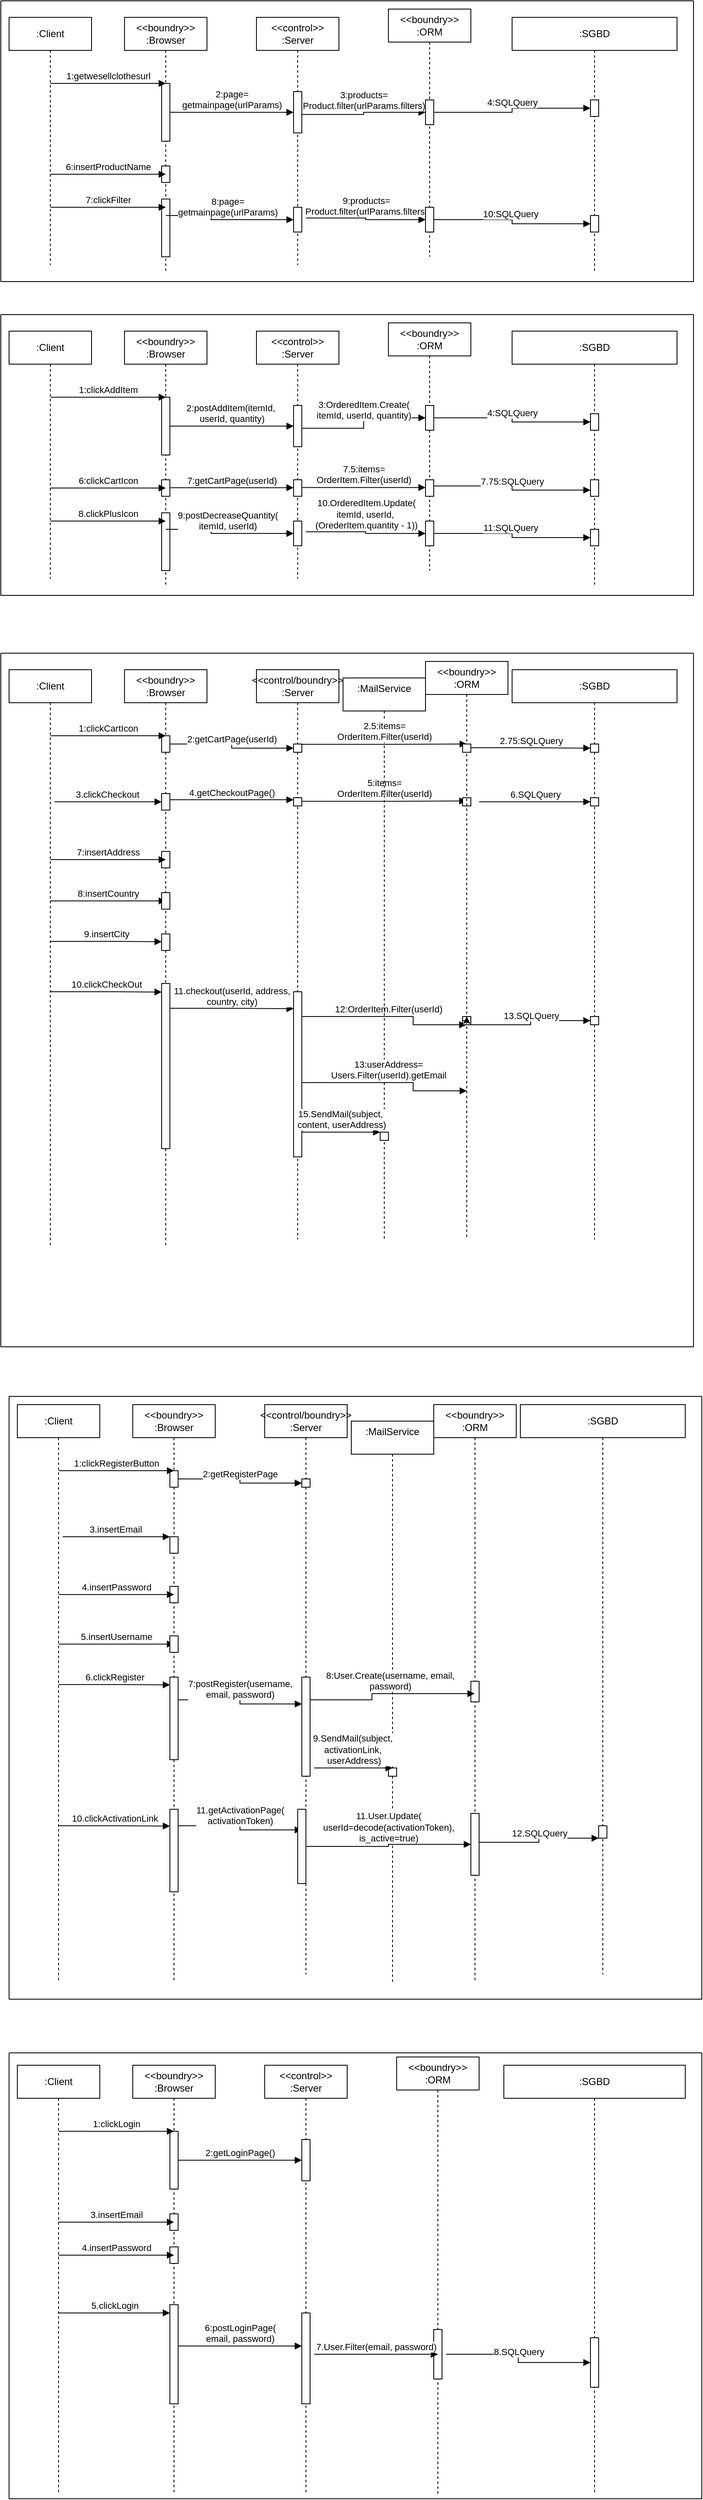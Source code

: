 <mxfile version="26.2.9">
  <diagram name="Page-1" id="2YBvvXClWsGukQMizWep">
    <mxGraphModel dx="1099" dy="555" grid="1" gridSize="10" guides="1" tooltips="1" connect="1" arrows="1" fold="1" page="1" pageScale="1" pageWidth="850" pageHeight="1100" math="0" shadow="0">
      <root>
        <mxCell id="0" />
        <mxCell id="1" parent="0" />
        <mxCell id="Nv0X5gPcUVi4LS4XWQZS-1" value=":Client" style="shape=umlLifeline;perimeter=lifelinePerimeter;whiteSpace=wrap;html=1;container=0;dropTarget=0;collapsible=0;recursiveResize=0;outlineConnect=0;portConstraint=eastwest;newEdgeStyle={&quot;edgeStyle&quot;:&quot;elbowEdgeStyle&quot;,&quot;elbow&quot;:&quot;vertical&quot;,&quot;curved&quot;:0,&quot;rounded&quot;:0};" parent="1" vertex="1">
          <mxGeometry x="30" y="920" width="100" height="300" as="geometry" />
        </mxCell>
        <mxCell id="Nv0X5gPcUVi4LS4XWQZS-5" value="&lt;div&gt;&amp;lt;&amp;lt;boundry&amp;gt;&amp;gt;&lt;/div&gt;:Browser" style="shape=umlLifeline;perimeter=lifelinePerimeter;whiteSpace=wrap;html=1;container=0;dropTarget=0;collapsible=0;recursiveResize=0;outlineConnect=0;portConstraint=eastwest;newEdgeStyle={&quot;edgeStyle&quot;:&quot;elbowEdgeStyle&quot;,&quot;elbow&quot;:&quot;vertical&quot;,&quot;curved&quot;:0,&quot;rounded&quot;:0};" parent="1" vertex="1">
          <mxGeometry x="170" y="920" width="100" height="310" as="geometry" />
        </mxCell>
        <mxCell id="Nv0X5gPcUVi4LS4XWQZS-6" value="" style="html=1;points=[];perimeter=orthogonalPerimeter;outlineConnect=0;targetShapes=umlLifeline;portConstraint=eastwest;newEdgeStyle={&quot;edgeStyle&quot;:&quot;elbowEdgeStyle&quot;,&quot;elbow&quot;:&quot;vertical&quot;,&quot;curved&quot;:0,&quot;rounded&quot;:0};" parent="Nv0X5gPcUVi4LS4XWQZS-5" vertex="1">
          <mxGeometry x="45" y="80" width="10" height="70" as="geometry" />
        </mxCell>
        <mxCell id="Nv0X5gPcUVi4LS4XWQZS-29" value="" style="html=1;points=[];perimeter=orthogonalPerimeter;outlineConnect=0;targetShapes=umlLifeline;portConstraint=eastwest;newEdgeStyle={&quot;edgeStyle&quot;:&quot;elbowEdgeStyle&quot;,&quot;elbow&quot;:&quot;vertical&quot;,&quot;curved&quot;:0,&quot;rounded&quot;:0};" parent="Nv0X5gPcUVi4LS4XWQZS-5" vertex="1">
          <mxGeometry x="45" y="180" width="10" height="20" as="geometry" />
        </mxCell>
        <mxCell id="Nv0X5gPcUVi4LS4XWQZS-30" value="" style="html=1;points=[];perimeter=orthogonalPerimeter;outlineConnect=0;targetShapes=umlLifeline;portConstraint=eastwest;newEdgeStyle={&quot;edgeStyle&quot;:&quot;elbowEdgeStyle&quot;,&quot;elbow&quot;:&quot;vertical&quot;,&quot;curved&quot;:0,&quot;rounded&quot;:0};" parent="Nv0X5gPcUVi4LS4XWQZS-5" vertex="1">
          <mxGeometry x="45" y="220" width="10" height="70" as="geometry" />
        </mxCell>
        <mxCell id="Nv0X5gPcUVi4LS4XWQZS-9" value="&lt;div&gt;&amp;lt;&amp;lt;control&amp;gt;&amp;gt;&lt;/div&gt;:Server" style="shape=umlLifeline;perimeter=lifelinePerimeter;whiteSpace=wrap;html=1;container=0;dropTarget=0;collapsible=0;recursiveResize=0;outlineConnect=0;portConstraint=eastwest;newEdgeStyle={&quot;edgeStyle&quot;:&quot;elbowEdgeStyle&quot;,&quot;elbow&quot;:&quot;vertical&quot;,&quot;curved&quot;:0,&quot;rounded&quot;:0};" parent="1" vertex="1">
          <mxGeometry x="330" y="920" width="100" height="300" as="geometry" />
        </mxCell>
        <mxCell id="Nv0X5gPcUVi4LS4XWQZS-10" value="" style="html=1;points=[];perimeter=orthogonalPerimeter;outlineConnect=0;targetShapes=umlLifeline;portConstraint=eastwest;newEdgeStyle={&quot;edgeStyle&quot;:&quot;elbowEdgeStyle&quot;,&quot;elbow&quot;:&quot;vertical&quot;,&quot;curved&quot;:0,&quot;rounded&quot;:0};" parent="Nv0X5gPcUVi4LS4XWQZS-9" vertex="1">
          <mxGeometry x="45" y="90" width="10" height="50" as="geometry" />
        </mxCell>
        <mxCell id="Nv0X5gPcUVi4LS4XWQZS-32" value="" style="html=1;points=[];perimeter=orthogonalPerimeter;outlineConnect=0;targetShapes=umlLifeline;portConstraint=eastwest;newEdgeStyle={&quot;edgeStyle&quot;:&quot;elbowEdgeStyle&quot;,&quot;elbow&quot;:&quot;vertical&quot;,&quot;curved&quot;:0,&quot;rounded&quot;:0};" parent="Nv0X5gPcUVi4LS4XWQZS-9" vertex="1">
          <mxGeometry x="45" y="230" width="10" height="30" as="geometry" />
        </mxCell>
        <mxCell id="Nv0X5gPcUVi4LS4XWQZS-11" value="&lt;div&gt;&amp;lt;&amp;lt;boundry&amp;gt;&amp;gt;&lt;/div&gt;:ORM" style="shape=umlLifeline;perimeter=lifelinePerimeter;whiteSpace=wrap;html=1;container=0;dropTarget=0;collapsible=0;recursiveResize=0;outlineConnect=0;portConstraint=eastwest;newEdgeStyle={&quot;edgeStyle&quot;:&quot;elbowEdgeStyle&quot;,&quot;elbow&quot;:&quot;vertical&quot;,&quot;curved&quot;:0,&quot;rounded&quot;:0};" parent="1" vertex="1">
          <mxGeometry x="490" y="910" width="100" height="300" as="geometry" />
        </mxCell>
        <mxCell id="Nv0X5gPcUVi4LS4XWQZS-13" value=":SGBD" style="shape=umlLifeline;perimeter=lifelinePerimeter;whiteSpace=wrap;html=1;container=0;dropTarget=0;collapsible=0;recursiveResize=0;outlineConnect=0;portConstraint=eastwest;newEdgeStyle={&quot;edgeStyle&quot;:&quot;elbowEdgeStyle&quot;,&quot;elbow&quot;:&quot;vertical&quot;,&quot;curved&quot;:0,&quot;rounded&quot;:0};" parent="1" vertex="1">
          <mxGeometry x="640" y="920" width="200" height="310" as="geometry" />
        </mxCell>
        <mxCell id="Nv0X5gPcUVi4LS4XWQZS-23" value="" style="html=1;points=[];perimeter=orthogonalPerimeter;outlineConnect=0;targetShapes=umlLifeline;portConstraint=eastwest;newEdgeStyle={&quot;edgeStyle&quot;:&quot;elbowEdgeStyle&quot;,&quot;elbow&quot;:&quot;vertical&quot;,&quot;curved&quot;:0,&quot;rounded&quot;:0};" parent="Nv0X5gPcUVi4LS4XWQZS-13" vertex="1">
          <mxGeometry x="95" y="100" width="10" height="20" as="geometry" />
        </mxCell>
        <mxCell id="Nv0X5gPcUVi4LS4XWQZS-43" value="" style="html=1;points=[];perimeter=orthogonalPerimeter;outlineConnect=0;targetShapes=umlLifeline;portConstraint=eastwest;newEdgeStyle={&quot;edgeStyle&quot;:&quot;elbowEdgeStyle&quot;,&quot;elbow&quot;:&quot;vertical&quot;,&quot;curved&quot;:0,&quot;rounded&quot;:0};" parent="Nv0X5gPcUVi4LS4XWQZS-13" vertex="1">
          <mxGeometry x="95" y="240" width="10" height="20" as="geometry" />
        </mxCell>
        <mxCell id="Nv0X5gPcUVi4LS4XWQZS-18" value="1:getwesellclothesurl" style="html=1;verticalAlign=bottom;endArrow=block;edgeStyle=elbowEdgeStyle;elbow=horizontal;curved=0;rounded=0;" parent="1" edge="1">
          <mxGeometry relative="1" as="geometry">
            <mxPoint x="80" y="1000" as="sourcePoint" />
            <Array as="points">
              <mxPoint x="165" y="1000" />
            </Array>
            <mxPoint x="220" y="1000" as="targetPoint" />
            <mxPoint as="offset" />
          </mxGeometry>
        </mxCell>
        <mxCell id="Nv0X5gPcUVi4LS4XWQZS-19" value="2:page=&lt;div&gt;getmainpage(urlParams)&lt;/div&gt;" style="html=1;verticalAlign=bottom;endArrow=block;edgeStyle=elbowEdgeStyle;elbow=horizontal;curved=0;rounded=0;" parent="1" source="Nv0X5gPcUVi4LS4XWQZS-6" target="Nv0X5gPcUVi4LS4XWQZS-10" edge="1">
          <mxGeometry x="0.003" relative="1" as="geometry">
            <mxPoint x="230" y="1025" as="sourcePoint" />
            <Array as="points" />
            <mxPoint x="370" y="1020" as="targetPoint" />
            <mxPoint as="offset" />
          </mxGeometry>
        </mxCell>
        <mxCell id="Nv0X5gPcUVi4LS4XWQZS-21" value="3:products=&lt;div&gt;Product.filter(urlParams.filters)&lt;br&gt;&lt;/div&gt;" style="html=1;verticalAlign=bottom;endArrow=block;edgeStyle=elbowEdgeStyle;elbow=horizontal;curved=0;rounded=0;exitX=0.547;exitY=0.392;exitDx=0;exitDy=0;exitPerimeter=0;" parent="1" source="Nv0X5gPcUVi4LS4XWQZS-9" target="Nv0X5gPcUVi4LS4XWQZS-12" edge="1">
          <mxGeometry x="0.003" relative="1" as="geometry">
            <mxPoint x="390" y="1030" as="sourcePoint" />
            <Array as="points" />
            <mxPoint x="540" y="1040" as="targetPoint" />
            <mxPoint as="offset" />
          </mxGeometry>
        </mxCell>
        <mxCell id="Nv0X5gPcUVi4LS4XWQZS-24" value="4:SQLQuery" style="html=1;verticalAlign=bottom;endArrow=block;edgeStyle=elbowEdgeStyle;elbow=horizontal;curved=0;rounded=0;" parent="1" source="Nv0X5gPcUVi4LS4XWQZS-12" target="Nv0X5gPcUVi4LS4XWQZS-23" edge="1">
          <mxGeometry x="0.003" relative="1" as="geometry">
            <mxPoint x="600" y="1025" as="sourcePoint" />
            <Array as="points" />
            <mxPoint x="700" y="1040" as="targetPoint" />
            <mxPoint as="offset" />
          </mxGeometry>
        </mxCell>
        <mxCell id="Nv0X5gPcUVi4LS4XWQZS-25" value="6:insertProductName" style="html=1;verticalAlign=bottom;endArrow=block;edgeStyle=elbowEdgeStyle;elbow=horizontal;curved=0;rounded=0;" parent="1" edge="1">
          <mxGeometry relative="1" as="geometry">
            <mxPoint x="80" y="1110" as="sourcePoint" />
            <Array as="points">
              <mxPoint x="165" y="1110" />
            </Array>
            <mxPoint x="220" y="1110" as="targetPoint" />
            <mxPoint as="offset" />
          </mxGeometry>
        </mxCell>
        <mxCell id="Nv0X5gPcUVi4LS4XWQZS-26" value="7:clickFilter" style="html=1;verticalAlign=bottom;endArrow=block;edgeStyle=elbowEdgeStyle;elbow=horizontal;curved=0;rounded=0;" parent="1" edge="1">
          <mxGeometry relative="1" as="geometry">
            <mxPoint x="80" y="1150" as="sourcePoint" />
            <Array as="points">
              <mxPoint x="165" y="1150" />
            </Array>
            <mxPoint x="220" y="1150" as="targetPoint" />
            <mxPoint as="offset" />
          </mxGeometry>
        </mxCell>
        <mxCell id="Nv0X5gPcUVi4LS4XWQZS-31" value="8:page=&lt;div&gt;getmainpage(urlParams)&lt;/div&gt;" style="html=1;verticalAlign=bottom;endArrow=block;edgeStyle=elbowEdgeStyle;elbow=horizontal;curved=0;rounded=0;" parent="1" target="Nv0X5gPcUVi4LS4XWQZS-32" edge="1">
          <mxGeometry x="0.003" relative="1" as="geometry">
            <mxPoint x="220" y="1160" as="sourcePoint" />
            <Array as="points">
              <mxPoint x="275" y="1275" />
            </Array>
            <mxPoint x="360" y="1160" as="targetPoint" />
            <mxPoint as="offset" />
          </mxGeometry>
        </mxCell>
        <mxCell id="Nv0X5gPcUVi4LS4XWQZS-33" value="9:products=&lt;div&gt;Product.filter(urlParams.filters)&lt;br&gt;&lt;/div&gt;" style="html=1;verticalAlign=bottom;endArrow=block;edgeStyle=elbowEdgeStyle;elbow=horizontal;curved=0;rounded=0;exitX=0.547;exitY=0.392;exitDx=0;exitDy=0;exitPerimeter=0;entryX=0;entryY=0.5;entryDx=0;entryDy=0;" parent="1" target="Nv0X5gPcUVi4LS4XWQZS-39" edge="1">
          <mxGeometry x="0.003" relative="1" as="geometry">
            <mxPoint x="390" y="1163" as="sourcePoint" />
            <Array as="points" />
            <mxPoint x="540" y="1150" as="targetPoint" />
            <mxPoint as="offset" />
          </mxGeometry>
        </mxCell>
        <mxCell id="Nv0X5gPcUVi4LS4XWQZS-39" value="" style="rounded=0;whiteSpace=wrap;html=1;" parent="1" vertex="1">
          <mxGeometry x="535" y="1150" width="10" height="30" as="geometry" />
        </mxCell>
        <mxCell id="Nv0X5gPcUVi4LS4XWQZS-40" value="10:SQLQuery" style="html=1;verticalAlign=bottom;endArrow=block;edgeStyle=elbowEdgeStyle;elbow=horizontal;curved=0;rounded=0;exitX=1;exitY=0.5;exitDx=0;exitDy=0;" parent="1" source="Nv0X5gPcUVi4LS4XWQZS-39" target="Nv0X5gPcUVi4LS4XWQZS-43" edge="1">
          <mxGeometry x="-0.048" y="-2" relative="1" as="geometry">
            <mxPoint x="560" y="1170" as="sourcePoint" />
            <Array as="points" />
            <mxPoint x="705" y="1172" as="targetPoint" />
            <mxPoint as="offset" />
          </mxGeometry>
        </mxCell>
        <mxCell id="Nv0X5gPcUVi4LS4XWQZS-45" value="" style="swimlane;startSize=0;" parent="1" vertex="1">
          <mxGeometry x="20" y="900" width="840" height="340" as="geometry" />
        </mxCell>
        <mxCell id="Nv0X5gPcUVi4LS4XWQZS-12" value="&lt;mxGraphModel&gt;&lt;root&gt;&lt;mxCell id=&quot;0&quot;/&gt;&lt;mxCell id=&quot;1&quot; parent=&quot;0&quot;/&gt;&lt;mxCell id=&quot;2&quot; value=&quot;&amp;lt;span style=&amp;quot;color: rgba(0, 0, 0, 0); font-family: monospace; font-size: 0px; text-align: start;&amp;quot;&amp;gt;%3CmxGraphModel%3E%3Croot%3E%3CmxCell%20id%3D%220%22%2F%3E%3CmxCell%20id%3D%221%22%20parent%3D%220%22%2F%3E%3CmxCell%20id%3D%222%22%20value%3D%223%3Aproducts%3D%26lt%3Bdiv%26gt%3BgetProducts(urlParams.filters)%26lt%3B%2Fdiv%26gt%3B%22%20style%3D%22html%3D1%3BverticalAlign%3Dbottom%3BendArrow%3Dblock%3BedgeStyle%3DelbowEdgeStyle%3Belbow%3Dhorizontal%3Bcurved%3D0%3Brounded%3D0%3BexitX%3D0.547%3BexitY%3D0.392%3BexitDx%3D0%3BexitDy%3D0%3BexitPerimeter%3D0%3B%22%20edge%3D%221%22%20parent%3D%221%22%3E%3CmxGeometry%20x%3D%220.003%22%20relative%3D%221%22%20as%3D%22geometry%22%3E%3CmxPoint%20x%3D%22385%22%20y%3D%221038%22%20as%3D%22sourcePoint%22%2F%3E%3CArray%20as%3D%22points%22%2F%3E%3CmxPoint%20x%3D%22535%22%20y%3D%221025%22%20as%3D%22targetPoint%22%2F%3E%3CmxPoint%20as%3D%22offset%22%2F%3E%3C%2FmxGeometry%3E%3C%2FmxCell%3E%3C%2Froot%3E%3C%2FmxGraphModel%3E" style="html=1;points=[];perimeter=orthogonalPerimeter;outlineConnect=0;targetShapes=umlLifeline;portConstraint=eastwest;newEdgeStyle={&quot;edgeStyle&quot;:&quot;elbowEdgeStyle&quot;,&quot;elbow&quot;:&quot;vertical&quot;,&quot;curved&quot;:0,&quot;rounded&quot;:0};direction=west;" parent="Nv0X5gPcUVi4LS4XWQZS-45" vertex="1">
          <mxGeometry x="515" y="120" width="10" height="30" as="geometry" />
        </mxCell>
        <mxCell id="Nv0X5gPcUVi4LS4XWQZS-47" value=":Client" style="shape=umlLifeline;perimeter=lifelinePerimeter;whiteSpace=wrap;html=1;container=0;dropTarget=0;collapsible=0;recursiveResize=0;outlineConnect=0;portConstraint=eastwest;newEdgeStyle={&quot;edgeStyle&quot;:&quot;elbowEdgeStyle&quot;,&quot;elbow&quot;:&quot;vertical&quot;,&quot;curved&quot;:0,&quot;rounded&quot;:0};" parent="1" vertex="1">
          <mxGeometry x="30" y="1300" width="100" height="300" as="geometry" />
        </mxCell>
        <mxCell id="Nv0X5gPcUVi4LS4XWQZS-48" value="&lt;div&gt;&amp;lt;&amp;lt;boundry&amp;gt;&amp;gt;&lt;/div&gt;:Browser" style="shape=umlLifeline;perimeter=lifelinePerimeter;whiteSpace=wrap;html=1;container=0;dropTarget=0;collapsible=0;recursiveResize=0;outlineConnect=0;portConstraint=eastwest;newEdgeStyle={&quot;edgeStyle&quot;:&quot;elbowEdgeStyle&quot;,&quot;elbow&quot;:&quot;vertical&quot;,&quot;curved&quot;:0,&quot;rounded&quot;:0};" parent="1" vertex="1">
          <mxGeometry x="170" y="1300" width="100" height="310" as="geometry" />
        </mxCell>
        <mxCell id="Nv0X5gPcUVi4LS4XWQZS-49" value="" style="html=1;points=[];perimeter=orthogonalPerimeter;outlineConnect=0;targetShapes=umlLifeline;portConstraint=eastwest;newEdgeStyle={&quot;edgeStyle&quot;:&quot;elbowEdgeStyle&quot;,&quot;elbow&quot;:&quot;vertical&quot;,&quot;curved&quot;:0,&quot;rounded&quot;:0};" parent="Nv0X5gPcUVi4LS4XWQZS-48" vertex="1">
          <mxGeometry x="45" y="80" width="10" height="70" as="geometry" />
        </mxCell>
        <mxCell id="Nv0X5gPcUVi4LS4XWQZS-50" value="" style="html=1;points=[];perimeter=orthogonalPerimeter;outlineConnect=0;targetShapes=umlLifeline;portConstraint=eastwest;newEdgeStyle={&quot;edgeStyle&quot;:&quot;elbowEdgeStyle&quot;,&quot;elbow&quot;:&quot;vertical&quot;,&quot;curved&quot;:0,&quot;rounded&quot;:0};" parent="Nv0X5gPcUVi4LS4XWQZS-48" vertex="1">
          <mxGeometry x="45" y="180" width="10" height="20" as="geometry" />
        </mxCell>
        <mxCell id="Nv0X5gPcUVi4LS4XWQZS-51" value="" style="html=1;points=[];perimeter=orthogonalPerimeter;outlineConnect=0;targetShapes=umlLifeline;portConstraint=eastwest;newEdgeStyle={&quot;edgeStyle&quot;:&quot;elbowEdgeStyle&quot;,&quot;elbow&quot;:&quot;vertical&quot;,&quot;curved&quot;:0,&quot;rounded&quot;:0};" parent="Nv0X5gPcUVi4LS4XWQZS-48" vertex="1">
          <mxGeometry x="45" y="220" width="10" height="70" as="geometry" />
        </mxCell>
        <mxCell id="Nv0X5gPcUVi4LS4XWQZS-52" value="&lt;div&gt;&amp;lt;&amp;lt;control&amp;gt;&amp;gt;&lt;/div&gt;:Server" style="shape=umlLifeline;perimeter=lifelinePerimeter;whiteSpace=wrap;html=1;container=0;dropTarget=0;collapsible=0;recursiveResize=0;outlineConnect=0;portConstraint=eastwest;newEdgeStyle={&quot;edgeStyle&quot;:&quot;elbowEdgeStyle&quot;,&quot;elbow&quot;:&quot;vertical&quot;,&quot;curved&quot;:0,&quot;rounded&quot;:0};" parent="1" vertex="1">
          <mxGeometry x="330" y="1300" width="100" height="300" as="geometry" />
        </mxCell>
        <mxCell id="Nv0X5gPcUVi4LS4XWQZS-53" value="" style="html=1;points=[];perimeter=orthogonalPerimeter;outlineConnect=0;targetShapes=umlLifeline;portConstraint=eastwest;newEdgeStyle={&quot;edgeStyle&quot;:&quot;elbowEdgeStyle&quot;,&quot;elbow&quot;:&quot;vertical&quot;,&quot;curved&quot;:0,&quot;rounded&quot;:0};" parent="Nv0X5gPcUVi4LS4XWQZS-52" vertex="1">
          <mxGeometry x="45" y="90" width="10" height="50" as="geometry" />
        </mxCell>
        <mxCell id="Nv0X5gPcUVi4LS4XWQZS-54" value="" style="html=1;points=[];perimeter=orthogonalPerimeter;outlineConnect=0;targetShapes=umlLifeline;portConstraint=eastwest;newEdgeStyle={&quot;edgeStyle&quot;:&quot;elbowEdgeStyle&quot;,&quot;elbow&quot;:&quot;vertical&quot;,&quot;curved&quot;:0,&quot;rounded&quot;:0};" parent="Nv0X5gPcUVi4LS4XWQZS-52" vertex="1">
          <mxGeometry x="45" y="230" width="10" height="30" as="geometry" />
        </mxCell>
        <mxCell id="Nv0X5gPcUVi4LS4XWQZS-55" value="&lt;div&gt;&amp;lt;&amp;lt;boundry&amp;gt;&amp;gt;&lt;/div&gt;:ORM" style="shape=umlLifeline;perimeter=lifelinePerimeter;whiteSpace=wrap;html=1;container=0;dropTarget=0;collapsible=0;recursiveResize=0;outlineConnect=0;portConstraint=eastwest;newEdgeStyle={&quot;edgeStyle&quot;:&quot;elbowEdgeStyle&quot;,&quot;elbow&quot;:&quot;vertical&quot;,&quot;curved&quot;:0,&quot;rounded&quot;:0};" parent="1" vertex="1">
          <mxGeometry x="490" y="1290" width="100" height="300" as="geometry" />
        </mxCell>
        <mxCell id="Nv0X5gPcUVi4LS4XWQZS-56" value="&lt;span style=&quot;color: rgba(0, 0, 0, 0); font-family: monospace; font-size: 0px; text-align: start;&quot;&gt;%3CmxGraphModel%3E%3Croot%3E%3CmxCell%20id%3D%220%22%2F%3E%3CmxCell%20id%3D%221%22%20parent%3D%220%22%2F%3E%3CmxCell%20id%3D%222%22%20value%3D%223%3Aproducts%3D%26lt%3Bdiv%26gt%3BgetProducts(urlParams.filters)%26lt%3B%2Fdiv%26gt%3B%22%20style%3D%22html%3D1%3BverticalAlign%3Dbottom%3BendArrow%3Dblock%3BedgeStyle%3DelbowEdgeStyle%3Belbow%3Dhorizontal%3Bcurved%3D0%3Brounded%3D0%3BexitX%3D0.547%3BexitY%3D0.392%3BexitDx%3D0%3BexitDy%3D0%3BexitPerimeter%3D0%3B%22%20edge%3D%221%22%20parent%3D%221%22%3E%3CmxGeometry%20x%3D%220.003%22%20relative%3D%221%22%20as%3D%22geometry%22%3E%3CmxPoint%20x%3D%22385%22%20y%3D%221038%22%20as%3D%22sourcePoint%22%2F%3E%3CArray%20as%3D%22points%22%2F%3E%3CmxPoint%20x%3D%22535%22%20y%3D%221025%22%20as%3D%22targetPoint%22%2F%3E%3CmxPoint%20as%3D%22offset%22%2F%3E%3C%2FmxGeometry%3E%3C%2FmxCell%3E%3C%2Froot%3E%3C%2FmxGraphModel%3E&lt;/span&gt;" style="html=1;points=[];perimeter=orthogonalPerimeter;outlineConnect=0;targetShapes=umlLifeline;portConstraint=eastwest;newEdgeStyle={&quot;edgeStyle&quot;:&quot;elbowEdgeStyle&quot;,&quot;elbow&quot;:&quot;vertical&quot;,&quot;curved&quot;:0,&quot;rounded&quot;:0};" parent="Nv0X5gPcUVi4LS4XWQZS-55" vertex="1">
          <mxGeometry x="45" y="100" width="10" height="30" as="geometry" />
        </mxCell>
        <mxCell id="Nv0X5gPcUVi4LS4XWQZS-57" value=":SGBD" style="shape=umlLifeline;perimeter=lifelinePerimeter;whiteSpace=wrap;html=1;container=0;dropTarget=0;collapsible=0;recursiveResize=0;outlineConnect=0;portConstraint=eastwest;newEdgeStyle={&quot;edgeStyle&quot;:&quot;elbowEdgeStyle&quot;,&quot;elbow&quot;:&quot;vertical&quot;,&quot;curved&quot;:0,&quot;rounded&quot;:0};" parent="1" vertex="1">
          <mxGeometry x="640" y="1300" width="200" height="310" as="geometry" />
        </mxCell>
        <mxCell id="Nv0X5gPcUVi4LS4XWQZS-58" value="" style="html=1;points=[];perimeter=orthogonalPerimeter;outlineConnect=0;targetShapes=umlLifeline;portConstraint=eastwest;newEdgeStyle={&quot;edgeStyle&quot;:&quot;elbowEdgeStyle&quot;,&quot;elbow&quot;:&quot;vertical&quot;,&quot;curved&quot;:0,&quot;rounded&quot;:0};" parent="Nv0X5gPcUVi4LS4XWQZS-57" vertex="1">
          <mxGeometry x="95" y="100" width="10" height="20" as="geometry" />
        </mxCell>
        <mxCell id="Nv0X5gPcUVi4LS4XWQZS-59" value="" style="html=1;points=[];perimeter=orthogonalPerimeter;outlineConnect=0;targetShapes=umlLifeline;portConstraint=eastwest;newEdgeStyle={&quot;edgeStyle&quot;:&quot;elbowEdgeStyle&quot;,&quot;elbow&quot;:&quot;vertical&quot;,&quot;curved&quot;:0,&quot;rounded&quot;:0};" parent="Nv0X5gPcUVi4LS4XWQZS-57" vertex="1">
          <mxGeometry x="95" y="240" width="10" height="20" as="geometry" />
        </mxCell>
        <mxCell id="Nv0X5gPcUVi4LS4XWQZS-60" value="1:clickAddItem" style="html=1;verticalAlign=bottom;endArrow=block;edgeStyle=elbowEdgeStyle;elbow=horizontal;curved=0;rounded=0;" parent="1" edge="1">
          <mxGeometry relative="1" as="geometry">
            <mxPoint x="80" y="1380" as="sourcePoint" />
            <Array as="points">
              <mxPoint x="165" y="1380" />
            </Array>
            <mxPoint x="220" y="1380" as="targetPoint" />
            <mxPoint as="offset" />
          </mxGeometry>
        </mxCell>
        <mxCell id="Nv0X5gPcUVi4LS4XWQZS-61" value="2:postAddItem(itemId,&amp;nbsp;&lt;div&gt;userId, quantity)&lt;/div&gt;" style="html=1;verticalAlign=bottom;endArrow=block;edgeStyle=elbowEdgeStyle;elbow=horizontal;curved=0;rounded=0;" parent="1" source="Nv0X5gPcUVi4LS4XWQZS-49" target="Nv0X5gPcUVi4LS4XWQZS-53" edge="1">
          <mxGeometry x="0.003" relative="1" as="geometry">
            <mxPoint x="230" y="1405" as="sourcePoint" />
            <Array as="points" />
            <mxPoint x="370" y="1400" as="targetPoint" />
            <mxPoint as="offset" />
          </mxGeometry>
        </mxCell>
        <mxCell id="Nv0X5gPcUVi4LS4XWQZS-62" value="3:OrderedItem.Create(&lt;div&gt;itemId, userId, quantity)&lt;/div&gt;" style="html=1;verticalAlign=bottom;endArrow=block;edgeStyle=elbowEdgeStyle;elbow=horizontal;curved=0;rounded=0;exitX=0.547;exitY=0.392;exitDx=0;exitDy=0;exitPerimeter=0;" parent="1" source="Nv0X5gPcUVi4LS4XWQZS-52" target="Nv0X5gPcUVi4LS4XWQZS-56" edge="1">
          <mxGeometry x="0.003" relative="1" as="geometry">
            <mxPoint x="390" y="1410" as="sourcePoint" />
            <Array as="points" />
            <mxPoint x="540" y="1420" as="targetPoint" />
            <mxPoint as="offset" />
          </mxGeometry>
        </mxCell>
        <mxCell id="Nv0X5gPcUVi4LS4XWQZS-63" value="4:SQLQuery" style="html=1;verticalAlign=bottom;endArrow=block;edgeStyle=elbowEdgeStyle;elbow=horizontal;curved=0;rounded=0;" parent="1" source="Nv0X5gPcUVi4LS4XWQZS-56" target="Nv0X5gPcUVi4LS4XWQZS-58" edge="1">
          <mxGeometry x="0.003" relative="1" as="geometry">
            <mxPoint x="600" y="1405" as="sourcePoint" />
            <Array as="points" />
            <mxPoint x="700" y="1420" as="targetPoint" />
            <mxPoint as="offset" />
          </mxGeometry>
        </mxCell>
        <mxCell id="Nv0X5gPcUVi4LS4XWQZS-64" value="6:clickCartIcon" style="html=1;verticalAlign=bottom;endArrow=block;edgeStyle=elbowEdgeStyle;elbow=horizontal;curved=0;rounded=0;" parent="1" edge="1">
          <mxGeometry relative="1" as="geometry">
            <mxPoint x="80" y="1490" as="sourcePoint" />
            <Array as="points">
              <mxPoint x="165" y="1490" />
            </Array>
            <mxPoint x="220" y="1490" as="targetPoint" />
            <mxPoint as="offset" />
          </mxGeometry>
        </mxCell>
        <mxCell id="Nv0X5gPcUVi4LS4XWQZS-65" value="8.clickPlusIcon" style="html=1;verticalAlign=bottom;endArrow=block;edgeStyle=elbowEdgeStyle;elbow=horizontal;curved=0;rounded=0;" parent="1" edge="1">
          <mxGeometry relative="1" as="geometry">
            <mxPoint x="80" y="1530" as="sourcePoint" />
            <Array as="points">
              <mxPoint x="165" y="1530" />
            </Array>
            <mxPoint x="220" y="1530" as="targetPoint" />
            <mxPoint as="offset" />
          </mxGeometry>
        </mxCell>
        <mxCell id="Nv0X5gPcUVi4LS4XWQZS-66" value="9:postDecreaseQuantity(&lt;div&gt;itemId,&amp;nbsp;&lt;span style=&quot;background-color: light-dark(#ffffff, var(--ge-dark-color, #121212)); color: light-dark(rgb(0, 0, 0), rgb(255, 255, 255));&quot;&gt;userId)&lt;/span&gt;&lt;/div&gt;" style="html=1;verticalAlign=bottom;endArrow=block;edgeStyle=elbowEdgeStyle;elbow=horizontal;curved=0;rounded=0;" parent="1" target="Nv0X5gPcUVi4LS4XWQZS-54" edge="1">
          <mxGeometry x="0.003" relative="1" as="geometry">
            <mxPoint x="220" y="1540" as="sourcePoint" />
            <Array as="points">
              <mxPoint x="275" y="1655" />
            </Array>
            <mxPoint x="360" y="1540" as="targetPoint" />
            <mxPoint as="offset" />
          </mxGeometry>
        </mxCell>
        <mxCell id="Nv0X5gPcUVi4LS4XWQZS-67" value="10.OrderedItem.Update(&lt;div&gt;itemId, userId,&amp;nbsp;&lt;/div&gt;&lt;div&gt;(OrederItem.quantity - 1))&lt;/div&gt;" style="html=1;verticalAlign=bottom;endArrow=block;edgeStyle=elbowEdgeStyle;elbow=horizontal;curved=0;rounded=0;exitX=0.547;exitY=0.392;exitDx=0;exitDy=0;exitPerimeter=0;entryX=0;entryY=0.5;entryDx=0;entryDy=0;" parent="1" target="Nv0X5gPcUVi4LS4XWQZS-68" edge="1">
          <mxGeometry x="0.003" relative="1" as="geometry">
            <mxPoint x="390" y="1543" as="sourcePoint" />
            <Array as="points" />
            <mxPoint x="540" y="1530" as="targetPoint" />
            <mxPoint as="offset" />
          </mxGeometry>
        </mxCell>
        <mxCell id="Nv0X5gPcUVi4LS4XWQZS-68" value="" style="rounded=0;whiteSpace=wrap;html=1;" parent="1" vertex="1">
          <mxGeometry x="535" y="1530" width="10" height="30" as="geometry" />
        </mxCell>
        <mxCell id="Nv0X5gPcUVi4LS4XWQZS-69" value="11:SQLQuery" style="html=1;verticalAlign=bottom;endArrow=block;edgeStyle=elbowEdgeStyle;elbow=horizontal;curved=0;rounded=0;exitX=1;exitY=0.5;exitDx=0;exitDy=0;" parent="1" source="Nv0X5gPcUVi4LS4XWQZS-68" target="Nv0X5gPcUVi4LS4XWQZS-59" edge="1">
          <mxGeometry x="-0.048" y="-2" relative="1" as="geometry">
            <mxPoint x="560" y="1550" as="sourcePoint" />
            <Array as="points" />
            <mxPoint x="705" y="1552" as="targetPoint" />
            <mxPoint as="offset" />
          </mxGeometry>
        </mxCell>
        <mxCell id="Nv0X5gPcUVi4LS4XWQZS-70" value="" style="swimlane;startSize=0;" parent="1" vertex="1">
          <mxGeometry x="20" y="1280" width="840" height="340" as="geometry" />
        </mxCell>
        <mxCell id="Nv0X5gPcUVi4LS4XWQZS-99" value="" style="html=1;points=[];perimeter=orthogonalPerimeter;outlineConnect=0;targetShapes=umlLifeline;portConstraint=eastwest;newEdgeStyle={&quot;edgeStyle&quot;:&quot;elbowEdgeStyle&quot;,&quot;elbow&quot;:&quot;vertical&quot;,&quot;curved&quot;:0,&quot;rounded&quot;:0};" parent="Nv0X5gPcUVi4LS4XWQZS-70" vertex="1">
          <mxGeometry x="355" y="200" width="10" height="20" as="geometry" />
        </mxCell>
        <mxCell id="e-B9q_bWWZAQEtdRjkR5-7" value="7.5:items=&lt;div&gt;OrderItem.Filter(userId)&lt;/div&gt;" style="html=1;verticalAlign=bottom;endArrow=block;edgeStyle=elbowEdgeStyle;elbow=horizontal;curved=0;rounded=0;" edge="1" parent="Nv0X5gPcUVi4LS4XWQZS-70">
          <mxGeometry relative="1" as="geometry">
            <mxPoint x="365" y="209.41" as="sourcePoint" />
            <Array as="points">
              <mxPoint x="470" y="208.98" />
            </Array>
            <mxPoint x="515" y="209.41" as="targetPoint" />
            <mxPoint as="offset" />
          </mxGeometry>
        </mxCell>
        <mxCell id="e-B9q_bWWZAQEtdRjkR5-8" value="&lt;span style=&quot;color: rgba(0, 0, 0, 0); font-family: monospace; font-size: 0px; text-align: start;&quot;&gt;%3CmxGraphModel%3E%3Croot%3E%3CmxCell%20id%3D%220%22%2F%3E%3CmxCell%20id%3D%221%22%20parent%3D%220%22%2F%3E%3CmxCell%20id%3D%222%22%20value%3D%223%3Aproducts%3D%26lt%3Bdiv%26gt%3BgetProducts(urlParams.filters)%26lt%3B%2Fdiv%26gt%3B%22%20style%3D%22html%3D1%3BverticalAlign%3Dbottom%3BendArrow%3Dblock%3BedgeStyle%3DelbowEdgeStyle%3Belbow%3Dhorizontal%3Bcurved%3D0%3Brounded%3D0%3BexitX%3D0.547%3BexitY%3D0.392%3BexitDx%3D0%3BexitDy%3D0%3BexitPerimeter%3D0%3B%22%20edge%3D%221%22%20parent%3D%221%22%3E%3CmxGeometry%20x%3D%220.003%22%20relative%3D%221%22%20as%3D%22geometry%22%3E%3CmxPoint%20x%3D%22385%22%20y%3D%221038%22%20as%3D%22sourcePoint%22%2F%3E%3CArray%20as%3D%22points%22%2F%3E%3CmxPoint%20x%3D%22535%22%20y%3D%221025%22%20as%3D%22targetPoint%22%2F%3E%3CmxPoint%20as%3D%22offset%22%2F%3E%3C%2FmxGeometry%3E%3C%2FmxCell%3E%3C%2Froot%3E%3C%2FmxGraphModel%3E&lt;/span&gt;" style="html=1;points=[];perimeter=orthogonalPerimeter;outlineConnect=0;targetShapes=umlLifeline;portConstraint=eastwest;newEdgeStyle={&quot;edgeStyle&quot;:&quot;elbowEdgeStyle&quot;,&quot;elbow&quot;:&quot;vertical&quot;,&quot;curved&quot;:0,&quot;rounded&quot;:0};" vertex="1" parent="Nv0X5gPcUVi4LS4XWQZS-70">
          <mxGeometry x="515" y="200" width="10" height="20" as="geometry" />
        </mxCell>
        <mxCell id="e-B9q_bWWZAQEtdRjkR5-10" value="7.75:SQLQuery" style="html=1;verticalAlign=bottom;endArrow=block;edgeStyle=elbowEdgeStyle;elbow=horizontal;curved=0;rounded=0;" edge="1" parent="Nv0X5gPcUVi4LS4XWQZS-70">
          <mxGeometry x="0.003" relative="1" as="geometry">
            <mxPoint x="525" y="207.5" as="sourcePoint" />
            <Array as="points" />
            <mxPoint x="715" y="212.5" as="targetPoint" />
            <mxPoint as="offset" />
          </mxGeometry>
        </mxCell>
        <mxCell id="e-B9q_bWWZAQEtdRjkR5-11" value="" style="html=1;points=[];perimeter=orthogonalPerimeter;outlineConnect=0;targetShapes=umlLifeline;portConstraint=eastwest;newEdgeStyle={&quot;edgeStyle&quot;:&quot;elbowEdgeStyle&quot;,&quot;elbow&quot;:&quot;vertical&quot;,&quot;curved&quot;:0,&quot;rounded&quot;:0};" vertex="1" parent="Nv0X5gPcUVi4LS4XWQZS-70">
          <mxGeometry x="715" y="200" width="10" height="20" as="geometry" />
        </mxCell>
        <mxCell id="Nv0X5gPcUVi4LS4XWQZS-71" value=":Client" style="shape=umlLifeline;perimeter=lifelinePerimeter;whiteSpace=wrap;html=1;container=0;dropTarget=0;collapsible=0;recursiveResize=0;outlineConnect=0;portConstraint=eastwest;newEdgeStyle={&quot;edgeStyle&quot;:&quot;elbowEdgeStyle&quot;,&quot;elbow&quot;:&quot;vertical&quot;,&quot;curved&quot;:0,&quot;rounded&quot;:0};" parent="1" vertex="1">
          <mxGeometry x="30" y="1710" width="100" height="700" as="geometry" />
        </mxCell>
        <mxCell id="Nv0X5gPcUVi4LS4XWQZS-72" value="&lt;div&gt;&amp;lt;&amp;lt;boundry&amp;gt;&amp;gt;&lt;/div&gt;:Browser" style="shape=umlLifeline;perimeter=lifelinePerimeter;whiteSpace=wrap;html=1;container=0;dropTarget=0;collapsible=0;recursiveResize=0;outlineConnect=0;portConstraint=eastwest;newEdgeStyle={&quot;edgeStyle&quot;:&quot;elbowEdgeStyle&quot;,&quot;elbow&quot;:&quot;vertical&quot;,&quot;curved&quot;:0,&quot;rounded&quot;:0};" parent="1" vertex="1">
          <mxGeometry x="170" y="1710" width="100" height="700" as="geometry" />
        </mxCell>
        <mxCell id="Nv0X5gPcUVi4LS4XWQZS-73" value="" style="html=1;points=[];perimeter=orthogonalPerimeter;outlineConnect=0;targetShapes=umlLifeline;portConstraint=eastwest;newEdgeStyle={&quot;edgeStyle&quot;:&quot;elbowEdgeStyle&quot;,&quot;elbow&quot;:&quot;vertical&quot;,&quot;curved&quot;:0,&quot;rounded&quot;:0};" parent="Nv0X5gPcUVi4LS4XWQZS-72" vertex="1">
          <mxGeometry x="45" y="80" width="10" height="20" as="geometry" />
        </mxCell>
        <mxCell id="Nv0X5gPcUVi4LS4XWQZS-75" value="" style="html=1;points=[];perimeter=orthogonalPerimeter;outlineConnect=0;targetShapes=umlLifeline;portConstraint=eastwest;newEdgeStyle={&quot;edgeStyle&quot;:&quot;elbowEdgeStyle&quot;,&quot;elbow&quot;:&quot;vertical&quot;,&quot;curved&quot;:0,&quot;rounded&quot;:0};" parent="Nv0X5gPcUVi4LS4XWQZS-72" vertex="1">
          <mxGeometry x="45" y="220" width="10" height="20" as="geometry" />
        </mxCell>
        <mxCell id="Nv0X5gPcUVi4LS4XWQZS-88" value="3.clickCheckout" style="html=1;verticalAlign=bottom;endArrow=block;edgeStyle=elbowEdgeStyle;elbow=horizontal;curved=0;rounded=0;" parent="Nv0X5gPcUVi4LS4XWQZS-72" edge="1" target="Nv0X5gPcUVi4LS4XWQZS-74">
          <mxGeometry relative="1" as="geometry">
            <mxPoint x="-85" y="160" as="sourcePoint" />
            <Array as="points">
              <mxPoint y="160" />
            </Array>
            <mxPoint x="55" y="160" as="targetPoint" />
            <mxPoint x="-1" as="offset" />
          </mxGeometry>
        </mxCell>
        <mxCell id="Nv0X5gPcUVi4LS4XWQZS-76" value="&lt;div&gt;&amp;lt;&amp;lt;control/boundry&amp;gt;&amp;gt;&lt;/div&gt;:Server" style="shape=umlLifeline;perimeter=lifelinePerimeter;whiteSpace=wrap;html=1;container=0;dropTarget=0;collapsible=0;recursiveResize=0;outlineConnect=0;portConstraint=eastwest;newEdgeStyle={&quot;edgeStyle&quot;:&quot;elbowEdgeStyle&quot;,&quot;elbow&quot;:&quot;vertical&quot;,&quot;curved&quot;:0,&quot;rounded&quot;:0};" parent="1" vertex="1">
          <mxGeometry x="330" y="1710" width="100" height="690" as="geometry" />
        </mxCell>
        <mxCell id="Nv0X5gPcUVi4LS4XWQZS-77" value="" style="html=1;points=[];perimeter=orthogonalPerimeter;outlineConnect=0;targetShapes=umlLifeline;portConstraint=eastwest;newEdgeStyle={&quot;edgeStyle&quot;:&quot;elbowEdgeStyle&quot;,&quot;elbow&quot;:&quot;vertical&quot;,&quot;curved&quot;:0,&quot;rounded&quot;:0};" parent="Nv0X5gPcUVi4LS4XWQZS-76" vertex="1">
          <mxGeometry x="45" y="90" width="10" height="10" as="geometry" />
        </mxCell>
        <mxCell id="Nv0X5gPcUVi4LS4XWQZS-81" value=":SGBD" style="shape=umlLifeline;perimeter=lifelinePerimeter;whiteSpace=wrap;html=1;container=0;dropTarget=0;collapsible=0;recursiveResize=0;outlineConnect=0;portConstraint=eastwest;newEdgeStyle={&quot;edgeStyle&quot;:&quot;elbowEdgeStyle&quot;,&quot;elbow&quot;:&quot;vertical&quot;,&quot;curved&quot;:0,&quot;rounded&quot;:0};" parent="1" vertex="1">
          <mxGeometry x="640" y="1710" width="200" height="690" as="geometry" />
        </mxCell>
        <mxCell id="Nv0X5gPcUVi4LS4XWQZS-84" value="1:clickCartIcon" style="html=1;verticalAlign=bottom;endArrow=block;edgeStyle=elbowEdgeStyle;elbow=horizontal;curved=0;rounded=0;" parent="1" edge="1">
          <mxGeometry relative="1" as="geometry">
            <mxPoint x="80" y="1790" as="sourcePoint" />
            <Array as="points">
              <mxPoint x="165" y="1790" />
            </Array>
            <mxPoint x="220" y="1790" as="targetPoint" />
            <mxPoint as="offset" />
          </mxGeometry>
        </mxCell>
        <mxCell id="Nv0X5gPcUVi4LS4XWQZS-85" value="2:getCartPage(userId)" style="html=1;verticalAlign=bottom;endArrow=block;edgeStyle=elbowEdgeStyle;elbow=horizontal;curved=0;rounded=0;" parent="1" source="Nv0X5gPcUVi4LS4XWQZS-73" target="Nv0X5gPcUVi4LS4XWQZS-77" edge="1">
          <mxGeometry x="0.003" relative="1" as="geometry">
            <mxPoint x="230" y="1815" as="sourcePoint" />
            <Array as="points" />
            <mxPoint x="370" y="1810" as="targetPoint" />
            <mxPoint as="offset" />
          </mxGeometry>
        </mxCell>
        <mxCell id="Nv0X5gPcUVi4LS4XWQZS-89" value="7:insertAddress" style="html=1;verticalAlign=bottom;endArrow=block;edgeStyle=elbowEdgeStyle;elbow=horizontal;curved=0;rounded=0;" parent="1" edge="1">
          <mxGeometry relative="1" as="geometry">
            <mxPoint x="80" y="1940" as="sourcePoint" />
            <Array as="points">
              <mxPoint x="165" y="1940" />
            </Array>
            <mxPoint x="220" y="1940" as="targetPoint" />
            <mxPoint as="offset" />
          </mxGeometry>
        </mxCell>
        <mxCell id="Nv0X5gPcUVi4LS4XWQZS-94" value="" style="swimlane;startSize=0;" parent="1" vertex="1">
          <mxGeometry x="20" y="1690" width="840" height="840" as="geometry" />
        </mxCell>
        <mxCell id="Nv0X5gPcUVi4LS4XWQZS-74" value="" style="html=1;points=[];perimeter=orthogonalPerimeter;outlineConnect=0;targetShapes=umlLifeline;portConstraint=eastwest;newEdgeStyle={&quot;edgeStyle&quot;:&quot;elbowEdgeStyle&quot;,&quot;elbow&quot;:&quot;vertical&quot;,&quot;curved&quot;:0,&quot;rounded&quot;:0};" parent="Nv0X5gPcUVi4LS4XWQZS-94" vertex="1">
          <mxGeometry x="195" y="170" width="10" height="20" as="geometry" />
        </mxCell>
        <mxCell id="e-B9q_bWWZAQEtdRjkR5-2" value="4.getCheckoutPage()" style="html=1;verticalAlign=bottom;endArrow=block;edgeStyle=elbowEdgeStyle;elbow=horizontal;curved=0;rounded=0;" edge="1" parent="Nv0X5gPcUVi4LS4XWQZS-94" target="e-B9q_bWWZAQEtdRjkR5-5">
          <mxGeometry x="0.003" relative="1" as="geometry">
            <mxPoint x="205" y="177.5" as="sourcePoint" />
            <Array as="points">
              <mxPoint x="280" y="177.5" />
            </Array>
            <mxPoint x="350" y="177.5" as="targetPoint" />
            <mxPoint as="offset" />
          </mxGeometry>
        </mxCell>
        <mxCell id="e-B9q_bWWZAQEtdRjkR5-5" value="" style="html=1;points=[];perimeter=orthogonalPerimeter;outlineConnect=0;targetShapes=umlLifeline;portConstraint=eastwest;newEdgeStyle={&quot;edgeStyle&quot;:&quot;elbowEdgeStyle&quot;,&quot;elbow&quot;:&quot;vertical&quot;,&quot;curved&quot;:0,&quot;rounded&quot;:0};" vertex="1" parent="Nv0X5gPcUVi4LS4XWQZS-94">
          <mxGeometry x="355" y="175" width="10" height="10" as="geometry" />
        </mxCell>
        <mxCell id="e-B9q_bWWZAQEtdRjkR5-9" value="5:items=&lt;div&gt;OrderItem.Filter(userId)&lt;/div&gt;" style="html=1;verticalAlign=bottom;endArrow=block;edgeStyle=elbowEdgeStyle;elbow=horizontal;curved=0;rounded=0;" edge="1" parent="Nv0X5gPcUVi4LS4XWQZS-94" target="Nv0X5gPcUVi4LS4XWQZS-79">
          <mxGeometry relative="1" as="geometry">
            <mxPoint x="365" y="179.41" as="sourcePoint" />
            <Array as="points">
              <mxPoint x="470" y="178.98" />
            </Array>
            <mxPoint x="515" y="179.41" as="targetPoint" />
            <mxPoint as="offset" />
          </mxGeometry>
        </mxCell>
        <mxCell id="Nv0X5gPcUVi4LS4XWQZS-92" value="" style="rounded=0;whiteSpace=wrap;html=1;" parent="Nv0X5gPcUVi4LS4XWQZS-94" vertex="1">
          <mxGeometry x="560" y="175" width="10" height="10" as="geometry" />
        </mxCell>
        <mxCell id="Nv0X5gPcUVi4LS4XWQZS-83" value="" style="html=1;points=[];perimeter=orthogonalPerimeter;outlineConnect=0;targetShapes=umlLifeline;portConstraint=eastwest;newEdgeStyle={&quot;edgeStyle&quot;:&quot;elbowEdgeStyle&quot;,&quot;elbow&quot;:&quot;vertical&quot;,&quot;curved&quot;:0,&quot;rounded&quot;:0};" parent="Nv0X5gPcUVi4LS4XWQZS-94" vertex="1">
          <mxGeometry x="715" y="175" width="10" height="10" as="geometry" />
        </mxCell>
        <mxCell id="e-B9q_bWWZAQEtdRjkR5-12" value="6.SQLQuery" style="html=1;verticalAlign=bottom;endArrow=block;edgeStyle=elbowEdgeStyle;elbow=horizontal;curved=0;rounded=0;" edge="1" parent="Nv0X5gPcUVi4LS4XWQZS-94" target="Nv0X5gPcUVi4LS4XWQZS-83">
          <mxGeometry relative="1" as="geometry">
            <mxPoint x="580" y="180" as="sourcePoint" />
            <Array as="points" />
            <mxPoint x="675" y="179.41" as="targetPoint" />
            <mxPoint as="offset" />
          </mxGeometry>
        </mxCell>
        <mxCell id="e-B9q_bWWZAQEtdRjkR5-13" value="8:insertCountry" style="html=1;verticalAlign=bottom;endArrow=block;edgeStyle=elbowEdgeStyle;elbow=horizontal;curved=0;rounded=0;" edge="1" parent="Nv0X5gPcUVi4LS4XWQZS-94">
          <mxGeometry relative="1" as="geometry">
            <mxPoint x="60" y="300" as="sourcePoint" />
            <Array as="points">
              <mxPoint x="145" y="300" />
            </Array>
            <mxPoint x="200" y="300" as="targetPoint" />
            <mxPoint as="offset" />
          </mxGeometry>
        </mxCell>
        <mxCell id="e-B9q_bWWZAQEtdRjkR5-16" value="" style="html=1;points=[];perimeter=orthogonalPerimeter;outlineConnect=0;targetShapes=umlLifeline;portConstraint=eastwest;newEdgeStyle={&quot;edgeStyle&quot;:&quot;elbowEdgeStyle&quot;,&quot;elbow&quot;:&quot;vertical&quot;,&quot;curved&quot;:0,&quot;rounded&quot;:0};" vertex="1" parent="Nv0X5gPcUVi4LS4XWQZS-94">
          <mxGeometry x="195" y="290" width="10" height="20" as="geometry" />
        </mxCell>
        <mxCell id="e-B9q_bWWZAQEtdRjkR5-17" value="" style="html=1;points=[];perimeter=orthogonalPerimeter;outlineConnect=0;targetShapes=umlLifeline;portConstraint=eastwest;newEdgeStyle={&quot;edgeStyle&quot;:&quot;elbowEdgeStyle&quot;,&quot;elbow&quot;:&quot;vertical&quot;,&quot;curved&quot;:0,&quot;rounded&quot;:0};" vertex="1" parent="Nv0X5gPcUVi4LS4XWQZS-94">
          <mxGeometry x="195" y="340" width="10" height="20" as="geometry" />
        </mxCell>
        <mxCell id="e-B9q_bWWZAQEtdRjkR5-18" value="9.insertCity" style="html=1;verticalAlign=bottom;endArrow=block;edgeStyle=elbowEdgeStyle;elbow=horizontal;curved=0;rounded=0;" edge="1" parent="Nv0X5gPcUVi4LS4XWQZS-94">
          <mxGeometry relative="1" as="geometry">
            <mxPoint x="60" y="349" as="sourcePoint" />
            <Array as="points">
              <mxPoint x="140" y="349.41" />
            </Array>
            <mxPoint x="195" y="349.41" as="targetPoint" />
            <mxPoint as="offset" />
          </mxGeometry>
        </mxCell>
        <mxCell id="e-B9q_bWWZAQEtdRjkR5-19" value="10.clickCheckOut" style="html=1;verticalAlign=bottom;endArrow=block;edgeStyle=elbowEdgeStyle;elbow=horizontal;curved=0;rounded=0;" edge="1" parent="Nv0X5gPcUVi4LS4XWQZS-94">
          <mxGeometry relative="1" as="geometry">
            <mxPoint x="60" y="410" as="sourcePoint" />
            <Array as="points">
              <mxPoint x="140" y="410.41" />
            </Array>
            <mxPoint x="195" y="410.41" as="targetPoint" />
            <mxPoint as="offset" />
          </mxGeometry>
        </mxCell>
        <mxCell id="e-B9q_bWWZAQEtdRjkR5-22" value="" style="html=1;points=[];perimeter=orthogonalPerimeter;outlineConnect=0;targetShapes=umlLifeline;portConstraint=eastwest;newEdgeStyle={&quot;edgeStyle&quot;:&quot;elbowEdgeStyle&quot;,&quot;elbow&quot;:&quot;vertical&quot;,&quot;curved&quot;:0,&quot;rounded&quot;:0};" vertex="1" parent="Nv0X5gPcUVi4LS4XWQZS-94">
          <mxGeometry x="195" y="400" width="10" height="200" as="geometry" />
        </mxCell>
        <mxCell id="e-B9q_bWWZAQEtdRjkR5-23" value="11.checkout(userId, address,&lt;div&gt;country, city)&lt;/div&gt;" style="html=1;verticalAlign=bottom;endArrow=block;edgeStyle=elbowEdgeStyle;elbow=horizontal;curved=0;rounded=0;" edge="1" parent="Nv0X5gPcUVi4LS4XWQZS-94">
          <mxGeometry x="0.003" relative="1" as="geometry">
            <mxPoint x="205" y="430" as="sourcePoint" />
            <Array as="points">
              <mxPoint x="280" y="430" />
            </Array>
            <mxPoint x="355" y="430.5" as="targetPoint" />
            <mxPoint as="offset" />
          </mxGeometry>
        </mxCell>
        <mxCell id="e-B9q_bWWZAQEtdRjkR5-24" value="" style="html=1;points=[];perimeter=orthogonalPerimeter;outlineConnect=0;targetShapes=umlLifeline;portConstraint=eastwest;newEdgeStyle={&quot;edgeStyle&quot;:&quot;elbowEdgeStyle&quot;,&quot;elbow&quot;:&quot;vertical&quot;,&quot;curved&quot;:0,&quot;rounded&quot;:0};" vertex="1" parent="Nv0X5gPcUVi4LS4XWQZS-94">
          <mxGeometry x="355" y="410" width="10" height="200" as="geometry" />
        </mxCell>
        <mxCell id="e-B9q_bWWZAQEtdRjkR5-25" value="12:OrderItem.Filter(userId)" style="html=1;verticalAlign=bottom;endArrow=block;edgeStyle=elbowEdgeStyle;elbow=horizontal;curved=0;rounded=0;" edge="1" parent="Nv0X5gPcUVi4LS4XWQZS-94" target="Nv0X5gPcUVi4LS4XWQZS-79">
          <mxGeometry relative="1" as="geometry">
            <mxPoint x="365" y="440" as="sourcePoint" />
            <Array as="points">
              <mxPoint x="500" y="450" />
            </Array>
            <mxPoint x="515" y="440" as="targetPoint" />
            <mxPoint as="offset" />
          </mxGeometry>
        </mxCell>
        <mxCell id="e-B9q_bWWZAQEtdRjkR5-26" value="" style="rounded=0;whiteSpace=wrap;html=1;" vertex="1" parent="Nv0X5gPcUVi4LS4XWQZS-94">
          <mxGeometry x="560" y="440" width="10" height="10" as="geometry" />
        </mxCell>
        <mxCell id="e-B9q_bWWZAQEtdRjkR5-27" value="13.SQLQuery" style="html=1;verticalAlign=bottom;endArrow=block;edgeStyle=elbowEdgeStyle;elbow=horizontal;curved=0;rounded=0;" edge="1" parent="Nv0X5gPcUVi4LS4XWQZS-94">
          <mxGeometry relative="1" as="geometry">
            <mxPoint x="570" y="450" as="sourcePoint" />
            <Array as="points" />
            <mxPoint x="715" y="445" as="targetPoint" />
            <mxPoint as="offset" />
          </mxGeometry>
        </mxCell>
        <mxCell id="e-B9q_bWWZAQEtdRjkR5-28" value="" style="html=1;points=[];perimeter=orthogonalPerimeter;outlineConnect=0;targetShapes=umlLifeline;portConstraint=eastwest;newEdgeStyle={&quot;edgeStyle&quot;:&quot;elbowEdgeStyle&quot;,&quot;elbow&quot;:&quot;vertical&quot;,&quot;curved&quot;:0,&quot;rounded&quot;:0};" vertex="1" parent="Nv0X5gPcUVi4LS4XWQZS-94">
          <mxGeometry x="715" y="440" width="10" height="10" as="geometry" />
        </mxCell>
        <mxCell id="e-B9q_bWWZAQEtdRjkR5-29" value=":MailService&lt;div&gt;&lt;br&gt;&lt;/div&gt;" style="shape=umlLifeline;perimeter=lifelinePerimeter;whiteSpace=wrap;html=1;container=0;dropTarget=0;collapsible=0;recursiveResize=0;outlineConnect=0;portConstraint=eastwest;newEdgeStyle={&quot;edgeStyle&quot;:&quot;elbowEdgeStyle&quot;,&quot;elbow&quot;:&quot;vertical&quot;,&quot;curved&quot;:0,&quot;rounded&quot;:0};" vertex="1" parent="Nv0X5gPcUVi4LS4XWQZS-94">
          <mxGeometry x="415" y="30" width="100" height="680" as="geometry" />
        </mxCell>
        <mxCell id="e-B9q_bWWZAQEtdRjkR5-34" value="" style="html=1;points=[];perimeter=orthogonalPerimeter;outlineConnect=0;targetShapes=umlLifeline;portConstraint=eastwest;newEdgeStyle={&quot;edgeStyle&quot;:&quot;elbowEdgeStyle&quot;,&quot;elbow&quot;:&quot;vertical&quot;,&quot;curved&quot;:0,&quot;rounded&quot;:0};" vertex="1" parent="e-B9q_bWWZAQEtdRjkR5-29">
          <mxGeometry x="45" y="550" width="10" height="10" as="geometry" />
        </mxCell>
        <mxCell id="Nv0X5gPcUVi4LS4XWQZS-79" value="&lt;div&gt;&amp;lt;&amp;lt;boundry&amp;gt;&amp;gt;&lt;/div&gt;:ORM" style="shape=umlLifeline;perimeter=lifelinePerimeter;whiteSpace=wrap;html=1;container=0;dropTarget=0;collapsible=0;recursiveResize=0;outlineConnect=0;portConstraint=eastwest;newEdgeStyle={&quot;edgeStyle&quot;:&quot;elbowEdgeStyle&quot;,&quot;elbow&quot;:&quot;vertical&quot;,&quot;curved&quot;:0,&quot;rounded&quot;:0};" parent="Nv0X5gPcUVi4LS4XWQZS-94" vertex="1">
          <mxGeometry x="515" y="10" width="100" height="700" as="geometry" />
        </mxCell>
        <mxCell id="e-B9q_bWWZAQEtdRjkR5-33" value="15.SendMail(subject,&amp;nbsp;&lt;div&gt;content, userAddress)&lt;/div&gt;" style="html=1;verticalAlign=bottom;endArrow=block;edgeStyle=elbowEdgeStyle;elbow=horizontal;curved=0;rounded=0;" edge="1" parent="Nv0X5gPcUVi4LS4XWQZS-94">
          <mxGeometry x="-0.003" relative="1" as="geometry">
            <mxPoint x="365" y="580" as="sourcePoint" />
            <Array as="points">
              <mxPoint x="440" y="580" />
            </Array>
            <mxPoint x="460" y="580" as="targetPoint" />
            <mxPoint as="offset" />
          </mxGeometry>
        </mxCell>
        <mxCell id="e-B9q_bWWZAQEtdRjkR5-35" value="13:userAddress=&lt;div&gt;Users.Filter(userId).getEmail&lt;/div&gt;" style="html=1;verticalAlign=bottom;endArrow=block;edgeStyle=elbowEdgeStyle;elbow=horizontal;curved=0;rounded=0;" edge="1" parent="Nv0X5gPcUVi4LS4XWQZS-94">
          <mxGeometry relative="1" as="geometry">
            <mxPoint x="365" y="520" as="sourcePoint" />
            <Array as="points">
              <mxPoint x="500" y="530" />
            </Array>
            <mxPoint x="565" y="530" as="targetPoint" />
            <mxPoint as="offset" />
          </mxGeometry>
        </mxCell>
        <mxCell id="e-B9q_bWWZAQEtdRjkR5-133" value="2.5:items=&lt;div&gt;OrderItem.Filter(userId)&lt;/div&gt;" style="html=1;verticalAlign=bottom;endArrow=block;edgeStyle=elbowEdgeStyle;elbow=horizontal;curved=0;rounded=0;" edge="1" parent="Nv0X5gPcUVi4LS4XWQZS-94">
          <mxGeometry relative="1" as="geometry">
            <mxPoint x="365" y="110.41" as="sourcePoint" />
            <Array as="points">
              <mxPoint x="470" y="109.98" />
            </Array>
            <mxPoint x="565" y="110" as="targetPoint" />
            <mxPoint as="offset" />
          </mxGeometry>
        </mxCell>
        <mxCell id="e-B9q_bWWZAQEtdRjkR5-134" value="" style="rounded=0;whiteSpace=wrap;html=1;" vertex="1" parent="Nv0X5gPcUVi4LS4XWQZS-94">
          <mxGeometry x="560" y="110" width="10" height="10" as="geometry" />
        </mxCell>
        <mxCell id="e-B9q_bWWZAQEtdRjkR5-135" value="2.75:&lt;span style=&quot;background-color: light-dark(#ffffff, var(--ge-dark-color, #121212)); color: light-dark(rgb(0, 0, 0), rgb(255, 255, 255));&quot;&gt;SQLQuery&lt;/span&gt;" style="html=1;verticalAlign=bottom;endArrow=block;edgeStyle=elbowEdgeStyle;elbow=horizontal;curved=0;rounded=0;" edge="1" parent="Nv0X5gPcUVi4LS4XWQZS-94" target="e-B9q_bWWZAQEtdRjkR5-136">
          <mxGeometry relative="1" as="geometry">
            <mxPoint x="570" y="114.55" as="sourcePoint" />
            <Array as="points" />
            <mxPoint x="710" y="115" as="targetPoint" />
            <mxPoint as="offset" />
          </mxGeometry>
        </mxCell>
        <mxCell id="e-B9q_bWWZAQEtdRjkR5-136" value="" style="html=1;points=[];perimeter=orthogonalPerimeter;outlineConnect=0;targetShapes=umlLifeline;portConstraint=eastwest;newEdgeStyle={&quot;edgeStyle&quot;:&quot;elbowEdgeStyle&quot;,&quot;elbow&quot;:&quot;vertical&quot;,&quot;curved&quot;:0,&quot;rounded&quot;:0};" vertex="1" parent="Nv0X5gPcUVi4LS4XWQZS-94">
          <mxGeometry x="715" y="110" width="10" height="10" as="geometry" />
        </mxCell>
        <mxCell id="e-B9q_bWWZAQEtdRjkR5-148" style="edgeStyle=orthogonalEdgeStyle;rounded=0;orthogonalLoop=1;jettySize=auto;html=1;exitX=0;exitY=0.5;exitDx=0;exitDy=0;entryX=0.5;entryY=0;entryDx=0;entryDy=0;" edge="1" parent="Nv0X5gPcUVi4LS4XWQZS-94" source="e-B9q_bWWZAQEtdRjkR5-26" target="e-B9q_bWWZAQEtdRjkR5-26">
          <mxGeometry relative="1" as="geometry" />
        </mxCell>
        <mxCell id="Nv0X5gPcUVi4LS4XWQZS-95" value="7:getCartPage(userId)" style="html=1;verticalAlign=bottom;endArrow=block;edgeStyle=elbowEdgeStyle;elbow=horizontal;curved=0;rounded=0;" parent="1" source="Nv0X5gPcUVi4LS4XWQZS-50" target="Nv0X5gPcUVi4LS4XWQZS-99" edge="1">
          <mxGeometry relative="1" as="geometry">
            <mxPoint x="245" y="1489.57" as="sourcePoint" />
            <Array as="points">
              <mxPoint x="330" y="1489.57" />
            </Array>
            <mxPoint x="370" y="1490" as="targetPoint" />
            <mxPoint as="offset" />
          </mxGeometry>
        </mxCell>
        <mxCell id="e-B9q_bWWZAQEtdRjkR5-97" value=":Client" style="shape=umlLifeline;perimeter=lifelinePerimeter;whiteSpace=wrap;html=1;container=0;dropTarget=0;collapsible=0;recursiveResize=0;outlineConnect=0;portConstraint=eastwest;newEdgeStyle={&quot;edgeStyle&quot;:&quot;elbowEdgeStyle&quot;,&quot;elbow&quot;:&quot;vertical&quot;,&quot;curved&quot;:0,&quot;rounded&quot;:0};" vertex="1" parent="1">
          <mxGeometry x="40" y="2600" width="100" height="700" as="geometry" />
        </mxCell>
        <mxCell id="e-B9q_bWWZAQEtdRjkR5-98" value="&lt;div&gt;&amp;lt;&amp;lt;boundry&amp;gt;&amp;gt;&lt;/div&gt;:Browser" style="shape=umlLifeline;perimeter=lifelinePerimeter;whiteSpace=wrap;html=1;container=0;dropTarget=0;collapsible=0;recursiveResize=0;outlineConnect=0;portConstraint=eastwest;newEdgeStyle={&quot;edgeStyle&quot;:&quot;elbowEdgeStyle&quot;,&quot;elbow&quot;:&quot;vertical&quot;,&quot;curved&quot;:0,&quot;rounded&quot;:0};" vertex="1" parent="1">
          <mxGeometry x="180" y="2600" width="100" height="700" as="geometry" />
        </mxCell>
        <mxCell id="e-B9q_bWWZAQEtdRjkR5-99" value="" style="html=1;points=[];perimeter=orthogonalPerimeter;outlineConnect=0;targetShapes=umlLifeline;portConstraint=eastwest;newEdgeStyle={&quot;edgeStyle&quot;:&quot;elbowEdgeStyle&quot;,&quot;elbow&quot;:&quot;vertical&quot;,&quot;curved&quot;:0,&quot;rounded&quot;:0};" vertex="1" parent="e-B9q_bWWZAQEtdRjkR5-98">
          <mxGeometry x="45" y="80" width="10" height="20" as="geometry" />
        </mxCell>
        <mxCell id="e-B9q_bWWZAQEtdRjkR5-100" value="" style="html=1;points=[];perimeter=orthogonalPerimeter;outlineConnect=0;targetShapes=umlLifeline;portConstraint=eastwest;newEdgeStyle={&quot;edgeStyle&quot;:&quot;elbowEdgeStyle&quot;,&quot;elbow&quot;:&quot;vertical&quot;,&quot;curved&quot;:0,&quot;rounded&quot;:0};" vertex="1" parent="e-B9q_bWWZAQEtdRjkR5-98">
          <mxGeometry x="45" y="220" width="10" height="20" as="geometry" />
        </mxCell>
        <mxCell id="e-B9q_bWWZAQEtdRjkR5-101" value="3.insertEmail" style="html=1;verticalAlign=bottom;endArrow=block;edgeStyle=elbowEdgeStyle;elbow=horizontal;curved=0;rounded=0;" edge="1" parent="e-B9q_bWWZAQEtdRjkR5-98" target="e-B9q_bWWZAQEtdRjkR5-109">
          <mxGeometry relative="1" as="geometry">
            <mxPoint x="-85" y="160" as="sourcePoint" />
            <Array as="points">
              <mxPoint y="160" />
            </Array>
            <mxPoint x="55" y="160" as="targetPoint" />
            <mxPoint x="-1" as="offset" />
          </mxGeometry>
        </mxCell>
        <mxCell id="e-B9q_bWWZAQEtdRjkR5-102" value="&lt;div&gt;&amp;lt;&amp;lt;control/boundry&amp;gt;&amp;gt;&lt;/div&gt;:Server" style="shape=umlLifeline;perimeter=lifelinePerimeter;whiteSpace=wrap;html=1;container=0;dropTarget=0;collapsible=0;recursiveResize=0;outlineConnect=0;portConstraint=eastwest;newEdgeStyle={&quot;edgeStyle&quot;:&quot;elbowEdgeStyle&quot;,&quot;elbow&quot;:&quot;vertical&quot;,&quot;curved&quot;:0,&quot;rounded&quot;:0};" vertex="1" parent="1">
          <mxGeometry x="340" y="2600" width="100" height="690" as="geometry" />
        </mxCell>
        <mxCell id="e-B9q_bWWZAQEtdRjkR5-103" value="" style="html=1;points=[];perimeter=orthogonalPerimeter;outlineConnect=0;targetShapes=umlLifeline;portConstraint=eastwest;newEdgeStyle={&quot;edgeStyle&quot;:&quot;elbowEdgeStyle&quot;,&quot;elbow&quot;:&quot;vertical&quot;,&quot;curved&quot;:0,&quot;rounded&quot;:0};" vertex="1" parent="e-B9q_bWWZAQEtdRjkR5-102">
          <mxGeometry x="45" y="90" width="10" height="10" as="geometry" />
        </mxCell>
        <mxCell id="e-B9q_bWWZAQEtdRjkR5-143" value="" style="html=1;points=[];perimeter=orthogonalPerimeter;outlineConnect=0;targetShapes=umlLifeline;portConstraint=eastwest;newEdgeStyle={&quot;edgeStyle&quot;:&quot;elbowEdgeStyle&quot;,&quot;elbow&quot;:&quot;vertical&quot;,&quot;curved&quot;:0,&quot;rounded&quot;:0};" vertex="1" parent="e-B9q_bWWZAQEtdRjkR5-102">
          <mxGeometry x="45" y="330" width="10" height="120" as="geometry" />
        </mxCell>
        <mxCell id="e-B9q_bWWZAQEtdRjkR5-104" value=":SGBD" style="shape=umlLifeline;perimeter=lifelinePerimeter;whiteSpace=wrap;html=1;container=0;dropTarget=0;collapsible=0;recursiveResize=0;outlineConnect=0;portConstraint=eastwest;newEdgeStyle={&quot;edgeStyle&quot;:&quot;elbowEdgeStyle&quot;,&quot;elbow&quot;:&quot;vertical&quot;,&quot;curved&quot;:0,&quot;rounded&quot;:0};" vertex="1" parent="1">
          <mxGeometry x="650" y="2600" width="200" height="690" as="geometry" />
        </mxCell>
        <mxCell id="e-B9q_bWWZAQEtdRjkR5-160" value="12.SQLQuery" style="html=1;verticalAlign=bottom;endArrow=block;edgeStyle=elbowEdgeStyle;elbow=horizontal;curved=0;rounded=0;" edge="1" parent="e-B9q_bWWZAQEtdRjkR5-104">
          <mxGeometry relative="1" as="geometry">
            <mxPoint x="-50" y="530" as="sourcePoint" />
            <Array as="points" />
            <mxPoint x="95" y="525" as="targetPoint" />
            <mxPoint as="offset" />
          </mxGeometry>
        </mxCell>
        <mxCell id="e-B9q_bWWZAQEtdRjkR5-161" value="" style="html=1;points=[];perimeter=orthogonalPerimeter;outlineConnect=0;targetShapes=umlLifeline;portConstraint=eastwest;newEdgeStyle={&quot;edgeStyle&quot;:&quot;elbowEdgeStyle&quot;,&quot;elbow&quot;:&quot;vertical&quot;,&quot;curved&quot;:0,&quot;rounded&quot;:0};" vertex="1" parent="e-B9q_bWWZAQEtdRjkR5-104">
          <mxGeometry x="95" y="510" width="10" height="15" as="geometry" />
        </mxCell>
        <mxCell id="e-B9q_bWWZAQEtdRjkR5-105" value="1:clickRegisterButton" style="html=1;verticalAlign=bottom;endArrow=block;edgeStyle=elbowEdgeStyle;elbow=vertical;curved=0;rounded=0;" edge="1" parent="1">
          <mxGeometry relative="1" as="geometry">
            <mxPoint x="90" y="2680" as="sourcePoint" />
            <Array as="points">
              <mxPoint x="175" y="2680" />
            </Array>
            <mxPoint x="230" y="2680" as="targetPoint" />
            <mxPoint as="offset" />
          </mxGeometry>
        </mxCell>
        <mxCell id="e-B9q_bWWZAQEtdRjkR5-106" value="2:getRegisterPage" style="html=1;verticalAlign=bottom;endArrow=block;edgeStyle=elbowEdgeStyle;elbow=horizontal;curved=0;rounded=0;" edge="1" parent="1" source="e-B9q_bWWZAQEtdRjkR5-99" target="e-B9q_bWWZAQEtdRjkR5-103">
          <mxGeometry x="0.003" relative="1" as="geometry">
            <mxPoint x="240" y="2705" as="sourcePoint" />
            <Array as="points" />
            <mxPoint x="380" y="2700" as="targetPoint" />
            <mxPoint as="offset" />
          </mxGeometry>
        </mxCell>
        <mxCell id="e-B9q_bWWZAQEtdRjkR5-107" value="4.insertPassword" style="html=1;verticalAlign=bottom;endArrow=block;edgeStyle=elbowEdgeStyle;elbow=horizontal;curved=0;rounded=0;" edge="1" parent="1">
          <mxGeometry relative="1" as="geometry">
            <mxPoint x="90" y="2830" as="sourcePoint" />
            <Array as="points">
              <mxPoint x="175" y="2830" />
            </Array>
            <mxPoint x="230" y="2830" as="targetPoint" />
            <mxPoint as="offset" />
          </mxGeometry>
        </mxCell>
        <mxCell id="e-B9q_bWWZAQEtdRjkR5-108" value="" style="swimlane;startSize=0;" vertex="1" parent="1">
          <mxGeometry x="30" y="2590" width="840" height="730" as="geometry" />
        </mxCell>
        <mxCell id="e-B9q_bWWZAQEtdRjkR5-109" value="" style="html=1;points=[];perimeter=orthogonalPerimeter;outlineConnect=0;targetShapes=umlLifeline;portConstraint=eastwest;newEdgeStyle={&quot;edgeStyle&quot;:&quot;elbowEdgeStyle&quot;,&quot;elbow&quot;:&quot;vertical&quot;,&quot;curved&quot;:0,&quot;rounded&quot;:0};" vertex="1" parent="e-B9q_bWWZAQEtdRjkR5-108">
          <mxGeometry x="195" y="170" width="10" height="20" as="geometry" />
        </mxCell>
        <mxCell id="e-B9q_bWWZAQEtdRjkR5-116" value="5.insertUsername" style="html=1;verticalAlign=bottom;endArrow=block;edgeStyle=elbowEdgeStyle;elbow=horizontal;curved=0;rounded=0;" edge="1" parent="e-B9q_bWWZAQEtdRjkR5-108">
          <mxGeometry relative="1" as="geometry">
            <mxPoint x="60" y="300" as="sourcePoint" />
            <Array as="points">
              <mxPoint x="145" y="300" />
            </Array>
            <mxPoint x="200" y="300" as="targetPoint" />
            <mxPoint as="offset" />
          </mxGeometry>
        </mxCell>
        <mxCell id="e-B9q_bWWZAQEtdRjkR5-117" value="" style="html=1;points=[];perimeter=orthogonalPerimeter;outlineConnect=0;targetShapes=umlLifeline;portConstraint=eastwest;newEdgeStyle={&quot;edgeStyle&quot;:&quot;elbowEdgeStyle&quot;,&quot;elbow&quot;:&quot;vertical&quot;,&quot;curved&quot;:0,&quot;rounded&quot;:0};" vertex="1" parent="e-B9q_bWWZAQEtdRjkR5-108">
          <mxGeometry x="195" y="290" width="10" height="20" as="geometry" />
        </mxCell>
        <mxCell id="e-B9q_bWWZAQEtdRjkR5-118" value="" style="html=1;points=[];perimeter=orthogonalPerimeter;outlineConnect=0;targetShapes=umlLifeline;portConstraint=eastwest;newEdgeStyle={&quot;edgeStyle&quot;:&quot;elbowEdgeStyle&quot;,&quot;elbow&quot;:&quot;vertical&quot;,&quot;curved&quot;:0,&quot;rounded&quot;:0};" vertex="1" parent="e-B9q_bWWZAQEtdRjkR5-108">
          <mxGeometry x="195" y="340" width="10" height="100" as="geometry" />
        </mxCell>
        <mxCell id="e-B9q_bWWZAQEtdRjkR5-119" value="6.clickRegister" style="html=1;verticalAlign=bottom;endArrow=block;edgeStyle=elbowEdgeStyle;elbow=horizontal;curved=0;rounded=0;" edge="1" parent="e-B9q_bWWZAQEtdRjkR5-108">
          <mxGeometry relative="1" as="geometry">
            <mxPoint x="60" y="349" as="sourcePoint" />
            <Array as="points">
              <mxPoint x="140" y="349.41" />
            </Array>
            <mxPoint x="195" y="349.41" as="targetPoint" />
            <mxPoint as="offset" />
          </mxGeometry>
        </mxCell>
        <mxCell id="e-B9q_bWWZAQEtdRjkR5-128" value=":MailService&lt;div&gt;&lt;br&gt;&lt;/div&gt;" style="shape=umlLifeline;perimeter=lifelinePerimeter;whiteSpace=wrap;html=1;container=0;dropTarget=0;collapsible=0;recursiveResize=0;outlineConnect=0;portConstraint=eastwest;newEdgeStyle={&quot;edgeStyle&quot;:&quot;elbowEdgeStyle&quot;,&quot;elbow&quot;:&quot;vertical&quot;,&quot;curved&quot;:0,&quot;rounded&quot;:0};" vertex="1" parent="e-B9q_bWWZAQEtdRjkR5-108">
          <mxGeometry x="415" y="30" width="100" height="680" as="geometry" />
        </mxCell>
        <mxCell id="e-B9q_bWWZAQEtdRjkR5-149" value="" style="html=1;points=[];perimeter=orthogonalPerimeter;outlineConnect=0;targetShapes=umlLifeline;portConstraint=eastwest;newEdgeStyle={&quot;edgeStyle&quot;:&quot;elbowEdgeStyle&quot;,&quot;elbow&quot;:&quot;vertical&quot;,&quot;curved&quot;:0,&quot;rounded&quot;:0};" vertex="1" parent="e-B9q_bWWZAQEtdRjkR5-128">
          <mxGeometry x="45" y="420" width="10" height="10" as="geometry" />
        </mxCell>
        <mxCell id="e-B9q_bWWZAQEtdRjkR5-130" value="&lt;div&gt;&amp;lt;&amp;lt;boundry&amp;gt;&amp;gt;&lt;/div&gt;:ORM" style="shape=umlLifeline;perimeter=lifelinePerimeter;whiteSpace=wrap;html=1;container=0;dropTarget=0;collapsible=0;recursiveResize=0;outlineConnect=0;portConstraint=eastwest;newEdgeStyle={&quot;edgeStyle&quot;:&quot;elbowEdgeStyle&quot;,&quot;elbow&quot;:&quot;vertical&quot;,&quot;curved&quot;:0,&quot;rounded&quot;:0};" vertex="1" parent="e-B9q_bWWZAQEtdRjkR5-108">
          <mxGeometry x="515" y="10" width="100" height="700" as="geometry" />
        </mxCell>
        <mxCell id="e-B9q_bWWZAQEtdRjkR5-145" value="&lt;span style=&quot;color: rgba(0, 0, 0, 0); font-family: monospace; font-size: 0px; text-align: start;&quot;&gt;%3CmxGraphModel%3E%3Croot%3E%3CmxCell%20id%3D%220%22%2F%3E%3CmxCell%20id%3D%221%22%20parent%3D%220%22%2F%3E%3CmxCell%20id%3D%222%22%20value%3D%2215.SendMail(subject%2C%26amp%3Bnbsp%3B%26lt%3Bdiv%26gt%3Bcontent%2C%20userAddress)%26lt%3B%2Fdiv%26gt%3B%22%20style%3D%22html%3D1%3BverticalAlign%3Dbottom%3BendArrow%3Dblock%3BedgeStyle%3DelbowEdgeStyle%3Belbow%3Dhorizontal%3Bcurved%3D0%3Brounded%3D0%3B%22%20edge%3D%221%22%20parent%3D%221%22%3E%3CmxGeometry%20x%3D%22-0.003%22%20relative%3D%221%22%20as%3D%22geometry%22%3E%3CmxPoint%20x%3D%22385%22%20y%3D%222270%22%20as%3D%22sourcePoint%22%2F%3E%3CArray%20as%3D%22points%22%3E%3CmxPoint%20x%3D%22460%22%20y%3D%222270%22%2F%3E%3C%2FArray%3E%3CmxPoint%20x%3D%22480%22%20y%3D%222270%22%20as%3D%22targetPoint%22%2F%3E%3CmxPoint%20as%3D%22offset%22%2F%3E%3C%2FmxGeometry%3E%3C%2FmxCell%3E%3C%2Froot%3E%3C%2FmxGraphModel%3E&lt;/span&gt;" style="html=1;points=[];perimeter=orthogonalPerimeter;outlineConnect=0;targetShapes=umlLifeline;portConstraint=eastwest;newEdgeStyle={&quot;edgeStyle&quot;:&quot;elbowEdgeStyle&quot;,&quot;elbow&quot;:&quot;vertical&quot;,&quot;curved&quot;:0,&quot;rounded&quot;:0};" vertex="1" parent="e-B9q_bWWZAQEtdRjkR5-130">
          <mxGeometry x="45" y="335" width="10" height="25" as="geometry" />
        </mxCell>
        <mxCell id="e-B9q_bWWZAQEtdRjkR5-159" value="&lt;span style=&quot;color: rgba(0, 0, 0, 0); font-family: monospace; font-size: 0px; text-align: start;&quot;&gt;%3CmxGraphModel%3E%3Croot%3E%3CmxCell%20id%3D%220%22%2F%3E%3CmxCell%20id%3D%221%22%20parent%3D%220%22%2F%3E%3CmxCell%20id%3D%222%22%20value%3D%2213.SQLQuery%22%20style%3D%22html%3D1%3BverticalAlign%3Dbottom%3BendArrow%3Dblock%3BedgeStyle%3DelbowEdgeStyle%3Belbow%3Dhorizontal%3Bcurved%3D0%3Brounded%3D0%3B%22%20edge%3D%221%22%20parent%3D%221%22%3E%3CmxGeometry%20relative%3D%221%22%20as%3D%22geometry%22%3E%3CmxPoint%20x%3D%22590%22%20y%3D%222140%22%20as%3D%22sourcePoint%22%2F%3E%3CArray%20as%3D%22points%22%2F%3E%3CmxPoint%20x%3D%22735%22%20y%3D%222135%22%20as%3D%22targetPoint%22%2F%3E%3CmxPoint%20as%3D%22offset%22%2F%3E%3C%2FmxGeometry%3E%3C%2FmxCell%3E%3C%2Froot%3E%3C%2FmxGraphModel%3E&lt;/span&gt;" style="html=1;points=[];perimeter=orthogonalPerimeter;outlineConnect=0;targetShapes=umlLifeline;portConstraint=eastwest;newEdgeStyle={&quot;edgeStyle&quot;:&quot;elbowEdgeStyle&quot;,&quot;elbow&quot;:&quot;vertical&quot;,&quot;curved&quot;:0,&quot;rounded&quot;:0};" vertex="1" parent="e-B9q_bWWZAQEtdRjkR5-130">
          <mxGeometry x="45" y="495" width="10" height="75" as="geometry" />
        </mxCell>
        <mxCell id="e-B9q_bWWZAQEtdRjkR5-142" value="7:postRegister(username,&lt;div&gt;email, password)&lt;/div&gt;" style="html=1;verticalAlign=bottom;endArrow=block;edgeStyle=elbowEdgeStyle;elbow=horizontal;curved=0;rounded=0;" edge="1" parent="e-B9q_bWWZAQEtdRjkR5-108">
          <mxGeometry x="0.003" relative="1" as="geometry">
            <mxPoint x="205" y="367.5" as="sourcePoint" />
            <Array as="points" />
            <mxPoint x="355" y="372.5" as="targetPoint" />
            <mxPoint as="offset" />
          </mxGeometry>
        </mxCell>
        <mxCell id="e-B9q_bWWZAQEtdRjkR5-144" value="8:User.Create(username, email,&lt;div&gt;password)&lt;/div&gt;" style="html=1;verticalAlign=bottom;endArrow=block;edgeStyle=elbowEdgeStyle;elbow=horizontal;curved=0;rounded=0;" edge="1" parent="e-B9q_bWWZAQEtdRjkR5-108" target="e-B9q_bWWZAQEtdRjkR5-130">
          <mxGeometry x="0.003" relative="1" as="geometry">
            <mxPoint x="365" y="367.5" as="sourcePoint" />
            <Array as="points" />
            <mxPoint x="515" y="372.5" as="targetPoint" />
            <mxPoint as="offset" />
          </mxGeometry>
        </mxCell>
        <mxCell id="e-B9q_bWWZAQEtdRjkR5-146" value="&lt;span style=&quot;background-color: light-dark(#ffffff, var(--ge-dark-color, #121212)); color: light-dark(rgb(0, 0, 0), rgb(255, 255, 255));&quot;&gt;9&lt;/span&gt;&lt;span style=&quot;background-color: light-dark(#ffffff, var(--ge-dark-color, #121212)); color: light-dark(rgb(0, 0, 0), rgb(255, 255, 255));&quot;&gt;.SendMail(subject,&amp;nbsp;&lt;/span&gt;&lt;div&gt;&lt;div&gt;&lt;div&gt;&lt;div&gt;activationLink,&amp;nbsp;&lt;/div&gt;&lt;div&gt;userAddress)&lt;/div&gt;&lt;/div&gt;&lt;/div&gt;&lt;/div&gt;" style="html=1;verticalAlign=bottom;endArrow=block;edgeStyle=elbowEdgeStyle;elbow=horizontal;curved=0;rounded=0;" edge="1" parent="e-B9q_bWWZAQEtdRjkR5-108">
          <mxGeometry x="-0.003" relative="1" as="geometry">
            <mxPoint x="370" y="450" as="sourcePoint" />
            <Array as="points">
              <mxPoint x="445" y="450" />
            </Array>
            <mxPoint x="465" y="450" as="targetPoint" />
            <mxPoint as="offset" />
          </mxGeometry>
        </mxCell>
        <mxCell id="e-B9q_bWWZAQEtdRjkR5-150" value="10.clickActivationLink" style="html=1;verticalAlign=bottom;endArrow=block;edgeStyle=elbowEdgeStyle;elbow=horizontal;curved=0;rounded=0;" edge="1" parent="e-B9q_bWWZAQEtdRjkR5-108">
          <mxGeometry relative="1" as="geometry">
            <mxPoint x="60" y="520" as="sourcePoint" />
            <Array as="points">
              <mxPoint x="140" y="520.41" />
            </Array>
            <mxPoint x="195" y="520.41" as="targetPoint" />
            <mxPoint as="offset" />
          </mxGeometry>
        </mxCell>
        <mxCell id="e-B9q_bWWZAQEtdRjkR5-151" value="" style="html=1;points=[];perimeter=orthogonalPerimeter;outlineConnect=0;targetShapes=umlLifeline;portConstraint=eastwest;newEdgeStyle={&quot;edgeStyle&quot;:&quot;elbowEdgeStyle&quot;,&quot;elbow&quot;:&quot;vertical&quot;,&quot;curved&quot;:0,&quot;rounded&quot;:0};" vertex="1" parent="e-B9q_bWWZAQEtdRjkR5-108">
          <mxGeometry x="195" y="500" width="10" height="100" as="geometry" />
        </mxCell>
        <mxCell id="e-B9q_bWWZAQEtdRjkR5-152" value="11.getActivationPage(&lt;div&gt;activationToken)&lt;/div&gt;" style="html=1;verticalAlign=bottom;endArrow=block;edgeStyle=elbowEdgeStyle;elbow=horizontal;curved=0;rounded=0;" edge="1" parent="e-B9q_bWWZAQEtdRjkR5-108">
          <mxGeometry x="0.003" relative="1" as="geometry">
            <mxPoint x="205" y="520" as="sourcePoint" />
            <Array as="points" />
            <mxPoint x="355" y="525" as="targetPoint" />
            <mxPoint as="offset" />
          </mxGeometry>
        </mxCell>
        <mxCell id="e-B9q_bWWZAQEtdRjkR5-154" value="&lt;span style=&quot;color: rgba(0, 0, 0, 0); font-family: monospace; font-size: 0px; text-align: start;&quot;&gt;%3CmxGraphModel%3E%3Croot%3E%3CmxCell%20id%3D%220%22%2F%3E%3CmxCell%20id%3D%221%22%20parent%3D%220%22%2F%3E%3CmxCell%20id%3D%222%22%20value%3D%2215.SendMail(subject%2C%26amp%3Bnbsp%3B%26lt%3Bdiv%26gt%3Bcontent%2C%20userAddress)%26lt%3B%2Fdiv%26gt%3B%22%20style%3D%22html%3D1%3BverticalAlign%3Dbottom%3BendArrow%3Dblock%3BedgeStyle%3DelbowEdgeStyle%3Belbow%3Dhorizontal%3Bcurved%3D0%3Brounded%3D0%3B%22%20edge%3D%221%22%20parent%3D%221%22%3E%3CmxGeometry%20x%3D%22-0.003%22%20relative%3D%221%22%20as%3D%22geometry%22%3E%3CmxPoint%20x%3D%22385%22%20y%3D%222270%22%20as%3D%22sourcePoint%22%2F%3E%3CArray%20as%3D%22points%22%3E%3CmxPoint%20x%3D%22460%22%20y%3D%222270%22%2F%3E%3C%2FArray%3E%3CmxPoint%20x%3D%22480%22%20y%3D%222270%22%20as%3D%22targetPoint%22%2F%3E%3CmxPoint%20as%3D%22offset%22%2F%3E%3C%2FmxGeometry%3E%3C%2FmxCell%3E%3C%2Froot%3E%3C%2FmxGraphModel%3E&lt;/span&gt;" style="html=1;points=[];perimeter=orthogonalPerimeter;outlineConnect=0;targetShapes=umlLifeline;portConstraint=eastwest;newEdgeStyle={&quot;edgeStyle&quot;:&quot;elbowEdgeStyle&quot;,&quot;elbow&quot;:&quot;vertical&quot;,&quot;curved&quot;:0,&quot;rounded&quot;:0};" vertex="1" parent="e-B9q_bWWZAQEtdRjkR5-108">
          <mxGeometry x="350" y="500" width="10" height="90" as="geometry" />
        </mxCell>
        <mxCell id="e-B9q_bWWZAQEtdRjkR5-155" value="11.User.Update(&lt;div&gt;userId=decode(activationToken),&lt;/div&gt;&lt;div&gt;is_active=true)&lt;/div&gt;" style="html=1;verticalAlign=bottom;endArrow=block;edgeStyle=elbowEdgeStyle;elbow=horizontal;curved=0;rounded=0;" edge="1" parent="e-B9q_bWWZAQEtdRjkR5-108" source="e-B9q_bWWZAQEtdRjkR5-154" target="e-B9q_bWWZAQEtdRjkR5-159">
          <mxGeometry x="0.003" relative="1" as="geometry">
            <mxPoint x="360" y="530" as="sourcePoint" />
            <Array as="points" />
            <mxPoint x="510" y="530" as="targetPoint" />
            <mxPoint as="offset" />
          </mxGeometry>
        </mxCell>
        <mxCell id="e-B9q_bWWZAQEtdRjkR5-196" value=":Client" style="shape=umlLifeline;perimeter=lifelinePerimeter;whiteSpace=wrap;html=1;container=0;dropTarget=0;collapsible=0;recursiveResize=0;outlineConnect=0;portConstraint=eastwest;newEdgeStyle={&quot;edgeStyle&quot;:&quot;elbowEdgeStyle&quot;,&quot;elbow&quot;:&quot;vertical&quot;,&quot;curved&quot;:0,&quot;rounded&quot;:0};" vertex="1" parent="1">
          <mxGeometry x="40" y="3400" width="100" height="520" as="geometry" />
        </mxCell>
        <mxCell id="e-B9q_bWWZAQEtdRjkR5-197" value="&lt;div&gt;&amp;lt;&amp;lt;boundry&amp;gt;&amp;gt;&lt;/div&gt;:Browser" style="shape=umlLifeline;perimeter=lifelinePerimeter;whiteSpace=wrap;html=1;container=0;dropTarget=0;collapsible=0;recursiveResize=0;outlineConnect=0;portConstraint=eastwest;newEdgeStyle={&quot;edgeStyle&quot;:&quot;elbowEdgeStyle&quot;,&quot;elbow&quot;:&quot;vertical&quot;,&quot;curved&quot;:0,&quot;rounded&quot;:0};" vertex="1" parent="1">
          <mxGeometry x="180" y="3400" width="100" height="520" as="geometry" />
        </mxCell>
        <mxCell id="e-B9q_bWWZAQEtdRjkR5-198" value="" style="html=1;points=[];perimeter=orthogonalPerimeter;outlineConnect=0;targetShapes=umlLifeline;portConstraint=eastwest;newEdgeStyle={&quot;edgeStyle&quot;:&quot;elbowEdgeStyle&quot;,&quot;elbow&quot;:&quot;vertical&quot;,&quot;curved&quot;:0,&quot;rounded&quot;:0};" vertex="1" parent="e-B9q_bWWZAQEtdRjkR5-197">
          <mxGeometry x="45" y="80" width="10" height="70" as="geometry" />
        </mxCell>
        <mxCell id="e-B9q_bWWZAQEtdRjkR5-199" value="" style="html=1;points=[];perimeter=orthogonalPerimeter;outlineConnect=0;targetShapes=umlLifeline;portConstraint=eastwest;newEdgeStyle={&quot;edgeStyle&quot;:&quot;elbowEdgeStyle&quot;,&quot;elbow&quot;:&quot;vertical&quot;,&quot;curved&quot;:0,&quot;rounded&quot;:0};" vertex="1" parent="e-B9q_bWWZAQEtdRjkR5-197">
          <mxGeometry x="45" y="180" width="10" height="20" as="geometry" />
        </mxCell>
        <mxCell id="e-B9q_bWWZAQEtdRjkR5-200" value="" style="html=1;points=[];perimeter=orthogonalPerimeter;outlineConnect=0;targetShapes=umlLifeline;portConstraint=eastwest;newEdgeStyle={&quot;edgeStyle&quot;:&quot;elbowEdgeStyle&quot;,&quot;elbow&quot;:&quot;vertical&quot;,&quot;curved&quot;:0,&quot;rounded&quot;:0};" vertex="1" parent="e-B9q_bWWZAQEtdRjkR5-197">
          <mxGeometry x="45" y="220" width="10" height="20" as="geometry" />
        </mxCell>
        <mxCell id="e-B9q_bWWZAQEtdRjkR5-227" value="" style="html=1;points=[];perimeter=orthogonalPerimeter;outlineConnect=0;targetShapes=umlLifeline;portConstraint=eastwest;newEdgeStyle={&quot;edgeStyle&quot;:&quot;elbowEdgeStyle&quot;,&quot;elbow&quot;:&quot;vertical&quot;,&quot;curved&quot;:0,&quot;rounded&quot;:0};" vertex="1" parent="e-B9q_bWWZAQEtdRjkR5-197">
          <mxGeometry x="45" y="290" width="10" height="120" as="geometry" />
        </mxCell>
        <mxCell id="e-B9q_bWWZAQEtdRjkR5-201" value="&lt;div&gt;&amp;lt;&amp;lt;control&amp;gt;&amp;gt;&lt;/div&gt;:Server" style="shape=umlLifeline;perimeter=lifelinePerimeter;whiteSpace=wrap;html=1;container=0;dropTarget=0;collapsible=0;recursiveResize=0;outlineConnect=0;portConstraint=eastwest;newEdgeStyle={&quot;edgeStyle&quot;:&quot;elbowEdgeStyle&quot;,&quot;elbow&quot;:&quot;vertical&quot;,&quot;curved&quot;:0,&quot;rounded&quot;:0};" vertex="1" parent="1">
          <mxGeometry x="340" y="3400" width="100" height="520" as="geometry" />
        </mxCell>
        <mxCell id="e-B9q_bWWZAQEtdRjkR5-202" value="" style="html=1;points=[];perimeter=orthogonalPerimeter;outlineConnect=0;targetShapes=umlLifeline;portConstraint=eastwest;newEdgeStyle={&quot;edgeStyle&quot;:&quot;elbowEdgeStyle&quot;,&quot;elbow&quot;:&quot;vertical&quot;,&quot;curved&quot;:0,&quot;rounded&quot;:0};" vertex="1" parent="e-B9q_bWWZAQEtdRjkR5-201">
          <mxGeometry x="45" y="90" width="10" height="50" as="geometry" />
        </mxCell>
        <mxCell id="e-B9q_bWWZAQEtdRjkR5-229" value="" style="html=1;points=[];perimeter=orthogonalPerimeter;outlineConnect=0;targetShapes=umlLifeline;portConstraint=eastwest;newEdgeStyle={&quot;edgeStyle&quot;:&quot;elbowEdgeStyle&quot;,&quot;elbow&quot;:&quot;vertical&quot;,&quot;curved&quot;:0,&quot;rounded&quot;:0};" vertex="1" parent="e-B9q_bWWZAQEtdRjkR5-201">
          <mxGeometry x="45" y="300" width="10" height="110" as="geometry" />
        </mxCell>
        <mxCell id="e-B9q_bWWZAQEtdRjkR5-204" value="&lt;div&gt;&amp;lt;&amp;lt;boundry&amp;gt;&amp;gt;&lt;/div&gt;:ORM" style="shape=umlLifeline;perimeter=lifelinePerimeter;whiteSpace=wrap;html=1;container=0;dropTarget=0;collapsible=0;recursiveResize=0;outlineConnect=0;portConstraint=eastwest;newEdgeStyle={&quot;edgeStyle&quot;:&quot;elbowEdgeStyle&quot;,&quot;elbow&quot;:&quot;vertical&quot;,&quot;curved&quot;:0,&quot;rounded&quot;:0};" vertex="1" parent="1">
          <mxGeometry x="500" y="3390" width="100" height="530" as="geometry" />
        </mxCell>
        <mxCell id="e-B9q_bWWZAQEtdRjkR5-232" value="" style="html=1;points=[];perimeter=orthogonalPerimeter;outlineConnect=0;targetShapes=umlLifeline;portConstraint=eastwest;newEdgeStyle={&quot;edgeStyle&quot;:&quot;elbowEdgeStyle&quot;,&quot;elbow&quot;:&quot;vertical&quot;,&quot;curved&quot;:0,&quot;rounded&quot;:0};" vertex="1" parent="e-B9q_bWWZAQEtdRjkR5-204">
          <mxGeometry x="45" y="330" width="10" height="60" as="geometry" />
        </mxCell>
        <mxCell id="e-B9q_bWWZAQEtdRjkR5-206" value=":SGBD" style="shape=umlLifeline;perimeter=lifelinePerimeter;whiteSpace=wrap;html=1;container=0;dropTarget=0;collapsible=0;recursiveResize=0;outlineConnect=0;portConstraint=eastwest;newEdgeStyle={&quot;edgeStyle&quot;:&quot;elbowEdgeStyle&quot;,&quot;elbow&quot;:&quot;vertical&quot;,&quot;curved&quot;:0,&quot;rounded&quot;:0};" vertex="1" parent="1">
          <mxGeometry x="630" y="3400" width="220" height="520" as="geometry" />
        </mxCell>
        <mxCell id="e-B9q_bWWZAQEtdRjkR5-209" value="1:clickLogin" style="html=1;verticalAlign=bottom;endArrow=block;edgeStyle=elbowEdgeStyle;elbow=horizontal;curved=0;rounded=0;" edge="1" parent="1">
          <mxGeometry relative="1" as="geometry">
            <mxPoint x="90" y="3480" as="sourcePoint" />
            <Array as="points">
              <mxPoint x="175" y="3480" />
            </Array>
            <mxPoint x="230" y="3480" as="targetPoint" />
            <mxPoint as="offset" />
          </mxGeometry>
        </mxCell>
        <mxCell id="e-B9q_bWWZAQEtdRjkR5-210" value="2:getLoginPage()" style="html=1;verticalAlign=bottom;endArrow=block;edgeStyle=elbowEdgeStyle;elbow=horizontal;curved=0;rounded=0;" edge="1" parent="1" source="e-B9q_bWWZAQEtdRjkR5-198" target="e-B9q_bWWZAQEtdRjkR5-202">
          <mxGeometry x="0.003" relative="1" as="geometry">
            <mxPoint x="240" y="3505" as="sourcePoint" />
            <Array as="points" />
            <mxPoint x="380" y="3500" as="targetPoint" />
            <mxPoint as="offset" />
          </mxGeometry>
        </mxCell>
        <mxCell id="e-B9q_bWWZAQEtdRjkR5-213" value="3.insertEmail" style="html=1;verticalAlign=bottom;endArrow=block;edgeStyle=elbowEdgeStyle;elbow=vertical;curved=0;rounded=0;" edge="1" parent="1">
          <mxGeometry relative="1" as="geometry">
            <mxPoint x="90" y="3590" as="sourcePoint" />
            <Array as="points">
              <mxPoint x="175" y="3590" />
            </Array>
            <mxPoint x="230" y="3590" as="targetPoint" />
            <mxPoint as="offset" />
          </mxGeometry>
        </mxCell>
        <mxCell id="e-B9q_bWWZAQEtdRjkR5-214" value="4.insertPassword" style="html=1;verticalAlign=bottom;endArrow=block;edgeStyle=elbowEdgeStyle;elbow=horizontal;curved=0;rounded=0;" edge="1" parent="1">
          <mxGeometry relative="1" as="geometry">
            <mxPoint x="90" y="3630" as="sourcePoint" />
            <Array as="points">
              <mxPoint x="175" y="3630" />
            </Array>
            <mxPoint x="230" y="3630" as="targetPoint" />
            <mxPoint as="offset" />
          </mxGeometry>
        </mxCell>
        <mxCell id="e-B9q_bWWZAQEtdRjkR5-219" value="" style="swimlane;startSize=0;" vertex="1" parent="1">
          <mxGeometry x="30" y="3385" width="840" height="540" as="geometry" />
        </mxCell>
        <mxCell id="e-B9q_bWWZAQEtdRjkR5-226" value="5.clickLogin" style="html=1;verticalAlign=bottom;endArrow=block;edgeStyle=elbowEdgeStyle;elbow=horizontal;curved=0;rounded=0;" edge="1" parent="e-B9q_bWWZAQEtdRjkR5-219" target="e-B9q_bWWZAQEtdRjkR5-227">
          <mxGeometry relative="1" as="geometry">
            <mxPoint x="60" y="315" as="sourcePoint" />
            <Array as="points">
              <mxPoint x="150" y="315" />
            </Array>
            <mxPoint x="190" y="315" as="targetPoint" />
            <mxPoint as="offset" />
          </mxGeometry>
        </mxCell>
        <mxCell id="e-B9q_bWWZAQEtdRjkR5-228" value="6&lt;span style=&quot;background-color: light-dark(#ffffff, var(--ge-dark-color, #121212)); color: light-dark(rgb(0, 0, 0), rgb(255, 255, 255));&quot;&gt;:postLoginPage(&lt;/span&gt;&lt;div&gt;&lt;div&gt;email, password)&lt;/div&gt;&lt;/div&gt;" style="html=1;verticalAlign=bottom;endArrow=block;edgeStyle=elbowEdgeStyle;elbow=horizontal;curved=0;rounded=0;" edge="1" parent="e-B9q_bWWZAQEtdRjkR5-219">
          <mxGeometry x="0.003" relative="1" as="geometry">
            <mxPoint x="205" y="355" as="sourcePoint" />
            <Array as="points" />
            <mxPoint x="355" y="355" as="targetPoint" />
            <mxPoint as="offset" />
          </mxGeometry>
        </mxCell>
        <mxCell id="e-B9q_bWWZAQEtdRjkR5-230" value="7.User.Filter(email, password)" style="html=1;verticalAlign=bottom;endArrow=block;edgeStyle=elbowEdgeStyle;elbow=horizontal;curved=0;rounded=0;" edge="1" parent="e-B9q_bWWZAQEtdRjkR5-219">
          <mxGeometry x="0.003" relative="1" as="geometry">
            <mxPoint x="370" y="365" as="sourcePoint" />
            <Array as="points" />
            <mxPoint x="520" y="365" as="targetPoint" />
            <mxPoint as="offset" />
          </mxGeometry>
        </mxCell>
        <mxCell id="e-B9q_bWWZAQEtdRjkR5-233" value="8.SQLQuery" style="html=1;verticalAlign=bottom;endArrow=block;edgeStyle=elbowEdgeStyle;elbow=horizontal;curved=0;rounded=0;" edge="1" parent="e-B9q_bWWZAQEtdRjkR5-219" target="e-B9q_bWWZAQEtdRjkR5-235">
          <mxGeometry x="0.003" relative="1" as="geometry">
            <mxPoint x="530" y="365" as="sourcePoint" />
            <Array as="points" />
            <mxPoint x="660" y="365" as="targetPoint" />
            <mxPoint as="offset" />
          </mxGeometry>
        </mxCell>
        <mxCell id="e-B9q_bWWZAQEtdRjkR5-235" value="" style="html=1;points=[];perimeter=orthogonalPerimeter;outlineConnect=0;targetShapes=umlLifeline;portConstraint=eastwest;newEdgeStyle={&quot;edgeStyle&quot;:&quot;elbowEdgeStyle&quot;,&quot;elbow&quot;:&quot;vertical&quot;,&quot;curved&quot;:0,&quot;rounded&quot;:0};" vertex="1" parent="e-B9q_bWWZAQEtdRjkR5-219">
          <mxGeometry x="705" y="345" width="10" height="60" as="geometry" />
        </mxCell>
      </root>
    </mxGraphModel>
  </diagram>
</mxfile>
